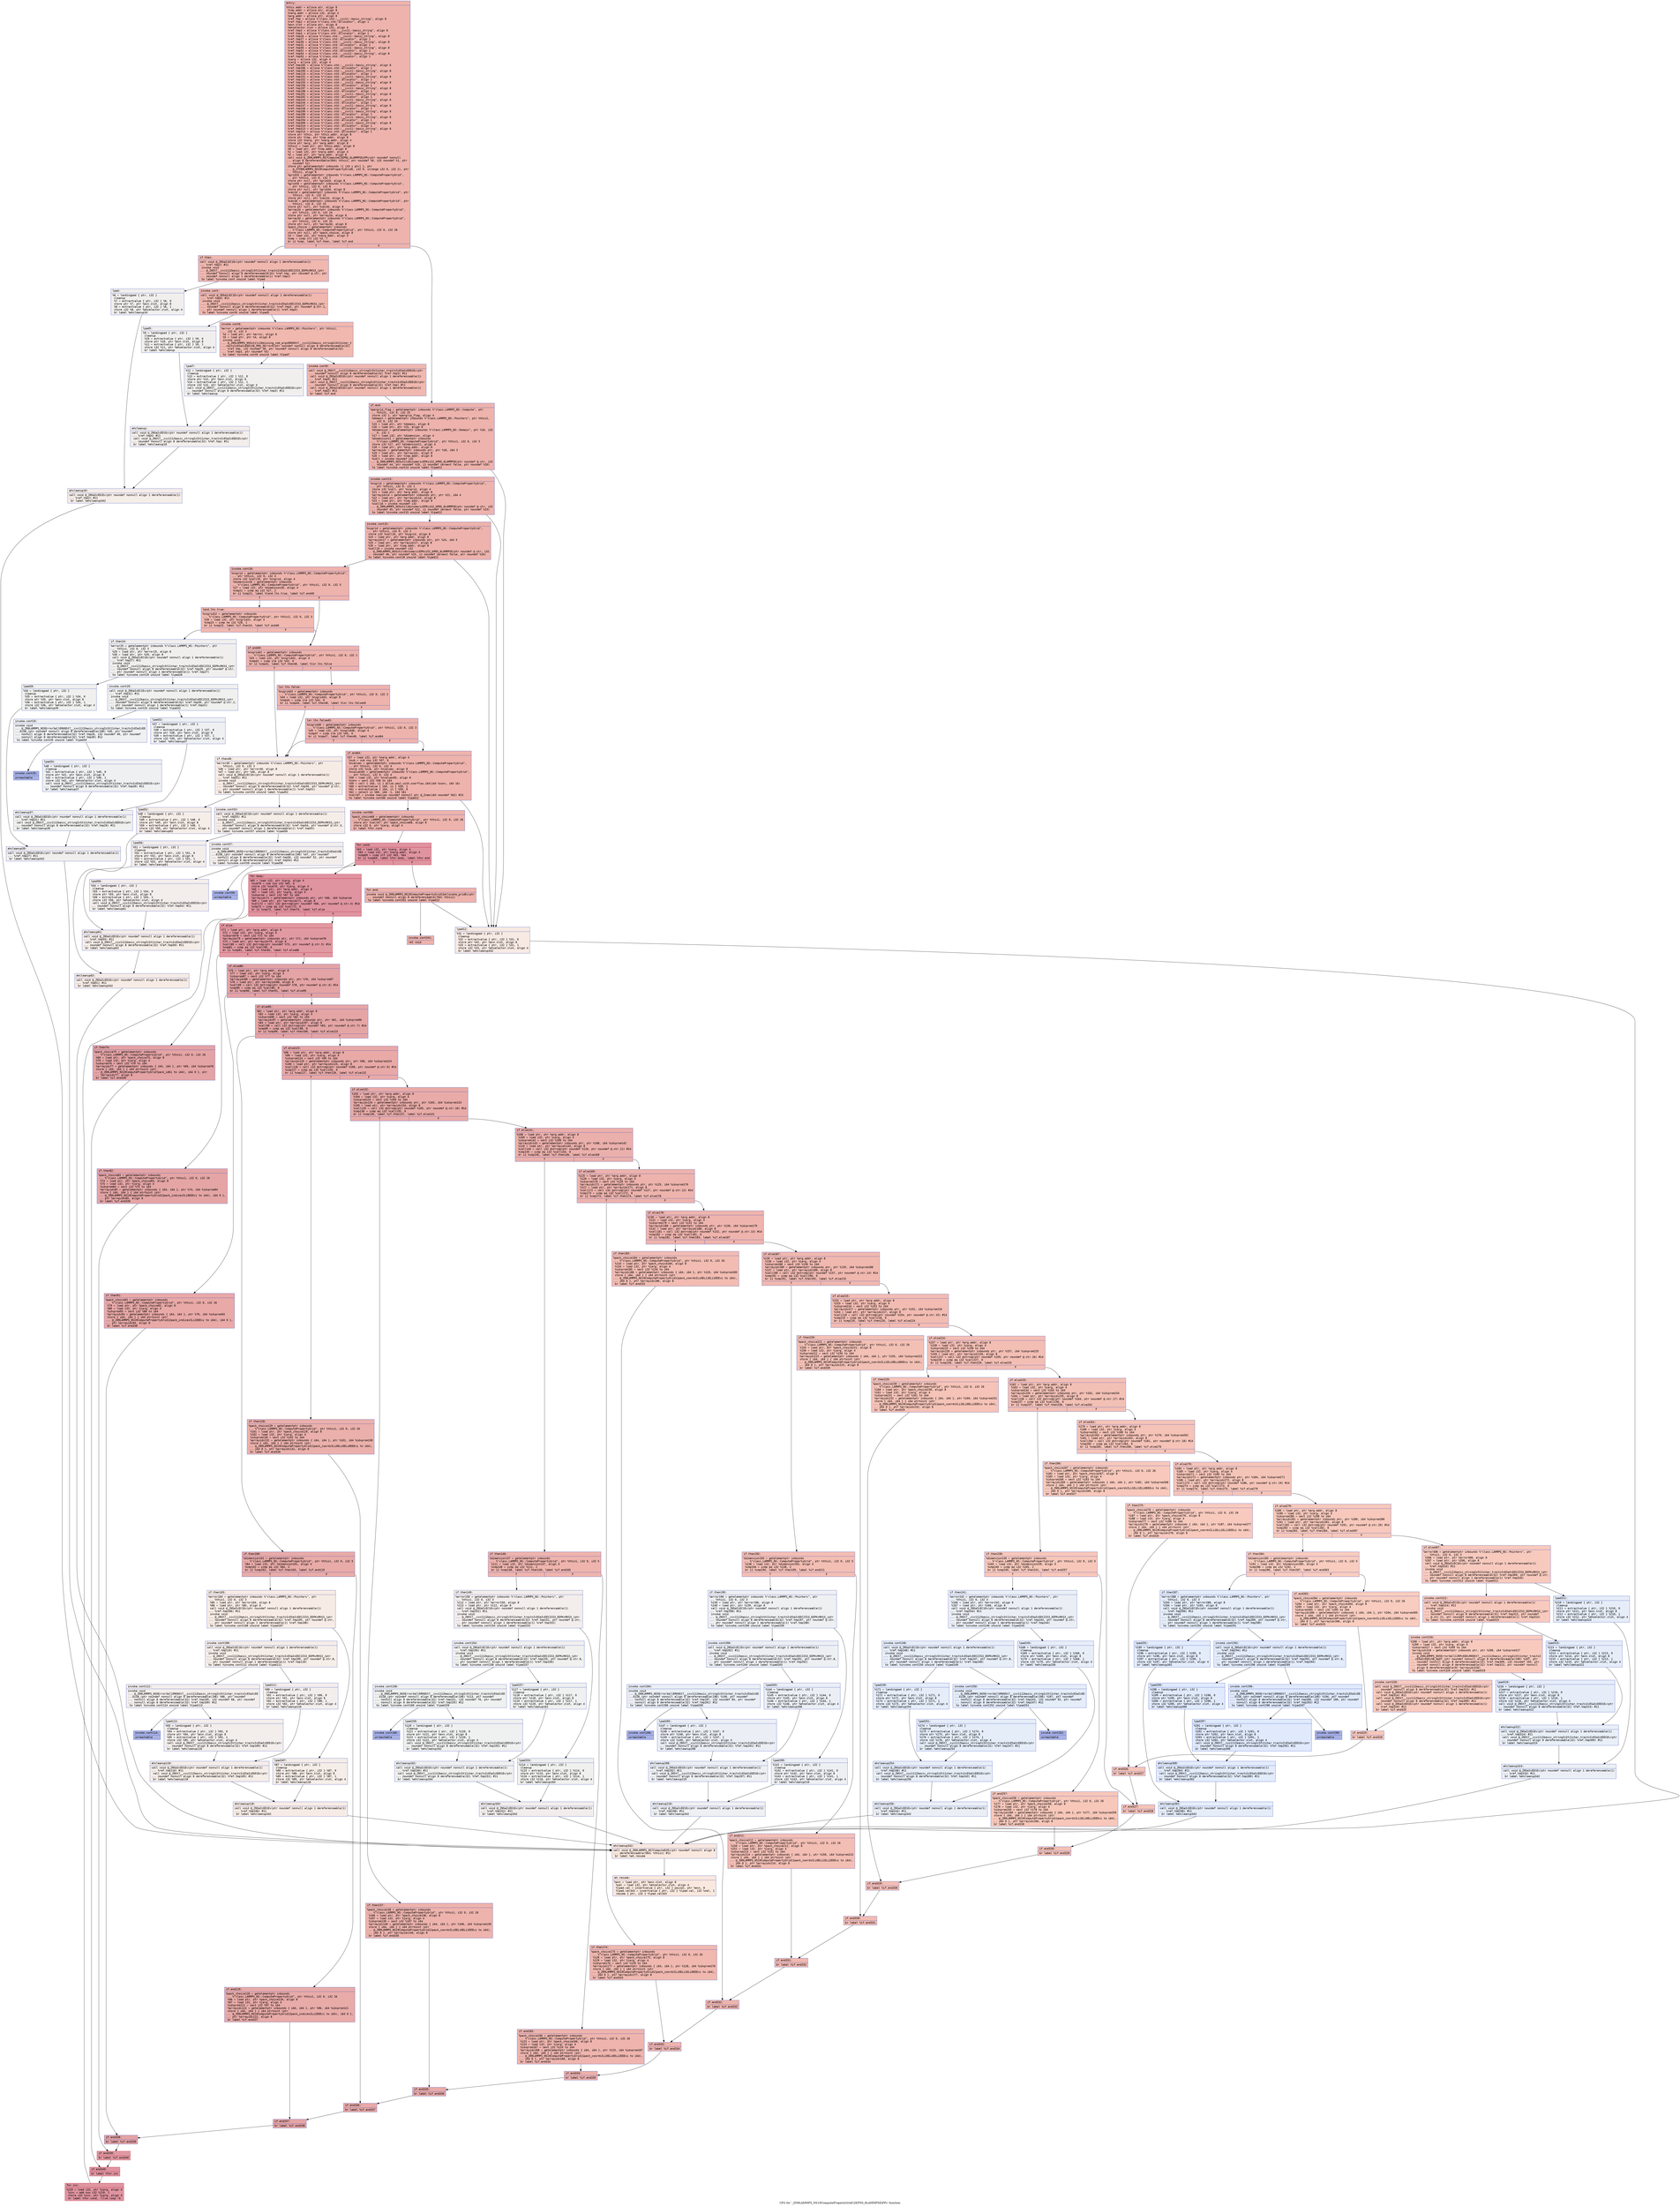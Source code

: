 digraph "CFG for '_ZN9LAMMPS_NS19ComputePropertyGridC2EPNS_6LAMMPSEiPPc' function" {
	label="CFG for '_ZN9LAMMPS_NS19ComputePropertyGridC2EPNS_6LAMMPSEiPPc' function";

	Node0x559142a4aba0 [shape=record,color="#3d50c3ff", style=filled, fillcolor="#d6524470" fontname="Courier",label="{entry:\l|  %this.addr = alloca ptr, align 8\l  %lmp.addr = alloca ptr, align 8\l  %narg.addr = alloca i32, align 4\l  %arg.addr = alloca ptr, align 8\l  %ref.tmp = alloca %\"class.std::__cxx11::basic_string\", align 8\l  %ref.tmp2 = alloca %\"class.std::allocator\", align 1\l  %exn.slot = alloca ptr, align 8\l  %ehselector.slot = alloca i32, align 4\l  %ref.tmp3 = alloca %\"class.std::__cxx11::basic_string\", align 8\l  %ref.tmp4 = alloca %\"class.std::allocator\", align 1\l  %ref.tmp26 = alloca %\"class.std::__cxx11::basic_string\", align 8\l  %ref.tmp27 = alloca %\"class.std::allocator\", align 1\l  %ref.tmp30 = alloca %\"class.std::__cxx11::basic_string\", align 8\l  %ref.tmp31 = alloca %\"class.std::allocator\", align 1\l  %ref.tmp50 = alloca %\"class.std::__cxx11::basic_string\", align 8\l  %ref.tmp51 = alloca %\"class.std::allocator\", align 1\l  %ref.tmp54 = alloca %\"class.std::__cxx11::basic_string\", align 8\l  %ref.tmp55 = alloca %\"class.std::allocator\", align 1\l  %iarg = alloca i32, align 4\l  %jarg = alloca i32, align 4\l  %ref.tmp105 = alloca %\"class.std::__cxx11::basic_string\", align 8\l  %ref.tmp106 = alloca %\"class.std::allocator\", align 1\l  %ref.tmp109 = alloca %\"class.std::__cxx11::basic_string\", align 8\l  %ref.tmp110 = alloca %\"class.std::allocator\", align 1\l  %ref.tmp151 = alloca %\"class.std::__cxx11::basic_string\", align 8\l  %ref.tmp152 = alloca %\"class.std::allocator\", align 1\l  %ref.tmp155 = alloca %\"class.std::__cxx11::basic_string\", align 8\l  %ref.tmp156 = alloca %\"class.std::allocator\", align 1\l  %ref.tmp197 = alloca %\"class.std::__cxx11::basic_string\", align 8\l  %ref.tmp198 = alloca %\"class.std::allocator\", align 1\l  %ref.tmp201 = alloca %\"class.std::__cxx11::basic_string\", align 8\l  %ref.tmp202 = alloca %\"class.std::allocator\", align 1\l  %ref.tmp243 = alloca %\"class.std::__cxx11::basic_string\", align 8\l  %ref.tmp244 = alloca %\"class.std::allocator\", align 1\l  %ref.tmp247 = alloca %\"class.std::__cxx11::basic_string\", align 8\l  %ref.tmp248 = alloca %\"class.std::allocator\", align 1\l  %ref.tmp289 = alloca %\"class.std::__cxx11::basic_string\", align 8\l  %ref.tmp290 = alloca %\"class.std::allocator\", align 1\l  %ref.tmp293 = alloca %\"class.std::__cxx11::basic_string\", align 8\l  %ref.tmp294 = alloca %\"class.std::allocator\", align 1\l  %ref.tmp309 = alloca %\"class.std::__cxx11::basic_string\", align 8\l  %ref.tmp310 = alloca %\"class.std::allocator\", align 1\l  %ref.tmp313 = alloca %\"class.std::__cxx11::basic_string\", align 8\l  %ref.tmp314 = alloca %\"class.std::allocator\", align 1\l  store ptr %this, ptr %this.addr, align 8\l  store ptr %lmp, ptr %lmp.addr, align 8\l  store i32 %narg, ptr %narg.addr, align 4\l  store ptr %arg, ptr %arg.addr, align 8\l  %this1 = load ptr, ptr %this.addr, align 8\l  %0 = load ptr, ptr %lmp.addr, align 8\l  %1 = load i32, ptr %narg.addr, align 4\l  %2 = load ptr, ptr %arg.addr, align 8\l  call void @_ZN9LAMMPS_NS7ComputeC2EPNS_6LAMMPSEiPPc(ptr noundef nonnull\l... align 8 dereferenceable(564) %this1, ptr noundef %0, i32 noundef %1, ptr\l... noundef %2)\l  store ptr getelementptr inbounds (\{ [43 x ptr] \}, ptr\l... @_ZTVN9LAMMPS_NS19ComputePropertyGridE, i32 0, inrange i32 0, i32 2), ptr\l... %this1, align 8\l  %grid2d = getelementptr inbounds %\"class.LAMMPS_NS::ComputePropertyGrid\",\l... ptr %this1, i32 0, i32 7\l  store ptr null, ptr %grid2d, align 8\l  %grid3d = getelementptr inbounds %\"class.LAMMPS_NS::ComputePropertyGrid\",\l... ptr %this1, i32 0, i32 8\l  store ptr null, ptr %grid3d, align 8\l  %vec2d = getelementptr inbounds %\"class.LAMMPS_NS::ComputePropertyGrid\", ptr\l... %this1, i32 0, i32 22\l  store ptr null, ptr %vec2d, align 8\l  %vec3d = getelementptr inbounds %\"class.LAMMPS_NS::ComputePropertyGrid\", ptr\l... %this1, i32 0, i32 23\l  store ptr null, ptr %vec3d, align 8\l  %array2d = getelementptr inbounds %\"class.LAMMPS_NS::ComputePropertyGrid\",\l... ptr %this1, i32 0, i32 24\l  store ptr null, ptr %array2d, align 8\l  %array3d = getelementptr inbounds %\"class.LAMMPS_NS::ComputePropertyGrid\",\l... ptr %this1, i32 0, i32 25\l  store ptr null, ptr %array3d, align 8\l  %pack_choice = getelementptr inbounds\l... %\"class.LAMMPS_NS::ComputePropertyGrid\", ptr %this1, i32 0, i32 26\l  store ptr null, ptr %pack_choice, align 8\l  %3 = load i32, ptr %narg.addr, align 4\l  %cmp = icmp slt i32 %3, 7\l  br i1 %cmp, label %if.then, label %if.end\l|{<s0>T|<s1>F}}"];
	Node0x559142a4aba0:s0 -> Node0x559142a4f6c0[tooltip="entry -> if.then\nProbability 50.00%" ];
	Node0x559142a4aba0:s1 -> Node0x559142a4b3c0[tooltip="entry -> if.end\nProbability 50.00%" ];
	Node0x559142a4f6c0 [shape=record,color="#3d50c3ff", style=filled, fillcolor="#dc5d4a70" fontname="Courier",label="{if.then:\l|  call void @_ZNSaIcEC1Ev(ptr noundef nonnull align 1 dereferenceable(1)\l... %ref.tmp2) #11\l  invoke void\l... @_ZNSt7__cxx1112basic_stringIcSt11char_traitsIcESaIcEEC2IS3_EEPKcRKS3_(ptr\l... noundef nonnull align 8 dereferenceable(32) %ref.tmp, ptr noundef @.str, ptr\l... noundef nonnull align 1 dereferenceable(1) %ref.tmp2)\l          to label %invoke.cont unwind label %lpad\l}"];
	Node0x559142a4f6c0 -> Node0x559142a4b800[tooltip="if.then -> invoke.cont\nProbability 100.00%" ];
	Node0x559142a4f6c0 -> Node0x559142a4b8e0[tooltip="if.then -> lpad\nProbability 0.00%" ];
	Node0x559142a4b800 [shape=record,color="#3d50c3ff", style=filled, fillcolor="#dc5d4a70" fontname="Courier",label="{invoke.cont:\l|  call void @_ZNSaIcEC1Ev(ptr noundef nonnull align 1 dereferenceable(1)\l... %ref.tmp4) #11\l  invoke void\l... @_ZNSt7__cxx1112basic_stringIcSt11char_traitsIcESaIcEEC2IS3_EEPKcRKS3_(ptr\l... noundef nonnull align 8 dereferenceable(32) %ref.tmp3, ptr noundef @.str.1,\l... ptr noundef nonnull align 1 dereferenceable(1) %ref.tmp4)\l          to label %invoke.cont6 unwind label %lpad5\l}"];
	Node0x559142a4b800 -> Node0x559142a50880[tooltip="invoke.cont -> invoke.cont6\nProbability 100.00%" ];
	Node0x559142a4b800 -> Node0x559142a508d0[tooltip="invoke.cont -> lpad5\nProbability 0.00%" ];
	Node0x559142a50880 [shape=record,color="#3d50c3ff", style=filled, fillcolor="#dc5d4a70" fontname="Courier",label="{invoke.cont6:\l|  %error = getelementptr inbounds %\"class.LAMMPS_NS::Pointers\", ptr %this1,\l... i32 0, i32 3\l  %4 = load ptr, ptr %error, align 8\l  %5 = load ptr, ptr %4, align 8\l  invoke void\l... @_ZN9LAMMPS_NS5utils16missing_cmd_argsERKNSt7__cxx1112basic_stringIcSt11char_t\l...raitsIcESaIcEEEiS8_PNS_5ErrorE(ptr noundef nonnull align 8 dereferenceable(32)\l... %ref.tmp, i32 noundef 38, ptr noundef nonnull align 8 dereferenceable(32)\l... %ref.tmp3, ptr noundef %5)\l          to label %invoke.cont8 unwind label %lpad7\l}"];
	Node0x559142a50880 -> Node0x559142a50830[tooltip="invoke.cont6 -> invoke.cont8\nProbability 100.00%" ];
	Node0x559142a50880 -> Node0x559142a50ca0[tooltip="invoke.cont6 -> lpad7\nProbability 0.00%" ];
	Node0x559142a50830 [shape=record,color="#3d50c3ff", style=filled, fillcolor="#dc5d4a70" fontname="Courier",label="{invoke.cont8:\l|  call void @_ZNSt7__cxx1112basic_stringIcSt11char_traitsIcESaIcEED1Ev(ptr\l... noundef nonnull align 8 dereferenceable(32) %ref.tmp3) #11\l  call void @_ZNSaIcED1Ev(ptr noundef nonnull align 1 dereferenceable(1)\l... %ref.tmp4) #11\l  call void @_ZNSt7__cxx1112basic_stringIcSt11char_traitsIcESaIcEED1Ev(ptr\l... noundef nonnull align 8 dereferenceable(32) %ref.tmp) #11\l  call void @_ZNSaIcED1Ev(ptr noundef nonnull align 1 dereferenceable(1)\l... %ref.tmp2) #11\l  br label %if.end\l}"];
	Node0x559142a50830 -> Node0x559142a4b3c0[tooltip="invoke.cont8 -> if.end\nProbability 100.00%" ];
	Node0x559142a4b8e0 [shape=record,color="#3d50c3ff", style=filled, fillcolor="#e0dbd870" fontname="Courier",label="{lpad:\l|  %6 = landingpad \{ ptr, i32 \}\l          cleanup\l  %7 = extractvalue \{ ptr, i32 \} %6, 0\l  store ptr %7, ptr %exn.slot, align 8\l  %8 = extractvalue \{ ptr, i32 \} %6, 1\l  store i32 %8, ptr %ehselector.slot, align 4\l  br label %ehcleanup10\l}"];
	Node0x559142a4b8e0 -> Node0x559142a518d0[tooltip="lpad -> ehcleanup10\nProbability 100.00%" ];
	Node0x559142a508d0 [shape=record,color="#3d50c3ff", style=filled, fillcolor="#e0dbd870" fontname="Courier",label="{lpad5:\l|  %9 = landingpad \{ ptr, i32 \}\l          cleanup\l  %10 = extractvalue \{ ptr, i32 \} %9, 0\l  store ptr %10, ptr %exn.slot, align 8\l  %11 = extractvalue \{ ptr, i32 \} %9, 1\l  store i32 %11, ptr %ehselector.slot, align 4\l  br label %ehcleanup\l}"];
	Node0x559142a508d0 -> Node0x559142a51ca0[tooltip="lpad5 -> ehcleanup\nProbability 100.00%" ];
	Node0x559142a50ca0 [shape=record,color="#3d50c3ff", style=filled, fillcolor="#e0dbd870" fontname="Courier",label="{lpad7:\l|  %12 = landingpad \{ ptr, i32 \}\l          cleanup\l  %13 = extractvalue \{ ptr, i32 \} %12, 0\l  store ptr %13, ptr %exn.slot, align 8\l  %14 = extractvalue \{ ptr, i32 \} %12, 1\l  store i32 %14, ptr %ehselector.slot, align 4\l  call void @_ZNSt7__cxx1112basic_stringIcSt11char_traitsIcESaIcEED1Ev(ptr\l... noundef nonnull align 8 dereferenceable(32) %ref.tmp3) #11\l  br label %ehcleanup\l}"];
	Node0x559142a50ca0 -> Node0x559142a51ca0[tooltip="lpad7 -> ehcleanup\nProbability 100.00%" ];
	Node0x559142a51ca0 [shape=record,color="#3d50c3ff", style=filled, fillcolor="#e5d8d170" fontname="Courier",label="{ehcleanup:\l|  call void @_ZNSaIcED1Ev(ptr noundef nonnull align 1 dereferenceable(1)\l... %ref.tmp4) #11\l  call void @_ZNSt7__cxx1112basic_stringIcSt11char_traitsIcESaIcEED1Ev(ptr\l... noundef nonnull align 8 dereferenceable(32) %ref.tmp) #11\l  br label %ehcleanup10\l}"];
	Node0x559142a51ca0 -> Node0x559142a518d0[tooltip="ehcleanup -> ehcleanup10\nProbability 100.00%" ];
	Node0x559142a518d0 [shape=record,color="#3d50c3ff", style=filled, fillcolor="#e8d6cc70" fontname="Courier",label="{ehcleanup10:\l|  call void @_ZNSaIcED1Ev(ptr noundef nonnull align 1 dereferenceable(1)\l... %ref.tmp2) #11\l  br label %ehcleanup342\l}"];
	Node0x559142a518d0 -> Node0x559142a525b0[tooltip="ehcleanup10 -> ehcleanup342\nProbability 100.00%" ];
	Node0x559142a4b3c0 [shape=record,color="#3d50c3ff", style=filled, fillcolor="#d6524470" fontname="Courier",label="{if.end:\l|  %pergrid_flag = getelementptr inbounds %\"class.LAMMPS_NS::Compute\", ptr\l... %this1, i32 0, i32 25\l  store i32 1, ptr %pergrid_flag, align 4\l  %domain = getelementptr inbounds %\"class.LAMMPS_NS::Pointers\", ptr %this1,\l... i32 0, i32 10\l  %15 = load ptr, ptr %domain, align 8\l  %16 = load ptr, ptr %15, align 8\l  %dimension = getelementptr inbounds %\"class.LAMMPS_NS::Domain\", ptr %16, i32\l... 0, i32 2\l  %17 = load i32, ptr %dimension, align 4\l  %dimension11 = getelementptr inbounds\l... %\"class.LAMMPS_NS::ComputePropertyGrid\", ptr %this1, i32 0, i32 5\l  store i32 %17, ptr %dimension11, align 4\l  %18 = load ptr, ptr %arg.addr, align 8\l  %arrayidx = getelementptr inbounds ptr, ptr %18, i64 3\l  %19 = load ptr, ptr %arrayidx, align 8\l  %20 = load ptr, ptr %lmp.addr, align 8\l  %call = invoke noundef i32\l... @_ZN9LAMMPS_NS5utils8inumericEPKciS2_bPNS_6LAMMPSE(ptr noundef @.str, i32\l... noundef 44, ptr noundef %19, i1 noundef zeroext false, ptr noundef %20)\l          to label %invoke.cont13 unwind label %lpad12\l}"];
	Node0x559142a4b3c0 -> Node0x559142a53460[tooltip="if.end -> invoke.cont13\nProbability 100.00%" ];
	Node0x559142a4b3c0 -> Node0x559142a534e0[tooltip="if.end -> lpad12\nProbability 0.00%" ];
	Node0x559142a53460 [shape=record,color="#3d50c3ff", style=filled, fillcolor="#d6524470" fontname="Courier",label="{invoke.cont13:\l|  %nxgrid = getelementptr inbounds %\"class.LAMMPS_NS::ComputePropertyGrid\",\l... ptr %this1, i32 0, i32 1\l  store i32 %call, ptr %nxgrid, align 4\l  %21 = load ptr, ptr %arg.addr, align 8\l  %arrayidx14 = getelementptr inbounds ptr, ptr %21, i64 4\l  %22 = load ptr, ptr %arrayidx14, align 8\l  %23 = load ptr, ptr %lmp.addr, align 8\l  %call16 = invoke noundef i32\l... @_ZN9LAMMPS_NS5utils8inumericEPKciS2_bPNS_6LAMMPSE(ptr noundef @.str, i32\l... noundef 45, ptr noundef %22, i1 noundef zeroext false, ptr noundef %23)\l          to label %invoke.cont15 unwind label %lpad12\l}"];
	Node0x559142a53460 -> Node0x559142a53b10[tooltip="invoke.cont13 -> invoke.cont15\nProbability 100.00%" ];
	Node0x559142a53460 -> Node0x559142a534e0[tooltip="invoke.cont13 -> lpad12\nProbability 0.00%" ];
	Node0x559142a53b10 [shape=record,color="#3d50c3ff", style=filled, fillcolor="#d6524470" fontname="Courier",label="{invoke.cont15:\l|  %nygrid = getelementptr inbounds %\"class.LAMMPS_NS::ComputePropertyGrid\",\l... ptr %this1, i32 0, i32 2\l  store i32 %call16, ptr %nygrid, align 8\l  %24 = load ptr, ptr %arg.addr, align 8\l  %arrayidx17 = getelementptr inbounds ptr, ptr %24, i64 5\l  %25 = load ptr, ptr %arrayidx17, align 8\l  %26 = load ptr, ptr %lmp.addr, align 8\l  %call19 = invoke noundef i32\l... @_ZN9LAMMPS_NS5utils8inumericEPKciS2_bPNS_6LAMMPSE(ptr noundef @.str, i32\l... noundef 46, ptr noundef %25, i1 noundef zeroext false, ptr noundef %26)\l          to label %invoke.cont18 unwind label %lpad12\l}"];
	Node0x559142a53b10 -> Node0x559142a541d0[tooltip="invoke.cont15 -> invoke.cont18\nProbability 100.00%" ];
	Node0x559142a53b10 -> Node0x559142a534e0[tooltip="invoke.cont15 -> lpad12\nProbability 0.00%" ];
	Node0x559142a541d0 [shape=record,color="#3d50c3ff", style=filled, fillcolor="#d6524470" fontname="Courier",label="{invoke.cont18:\l|  %nzgrid = getelementptr inbounds %\"class.LAMMPS_NS::ComputePropertyGrid\",\l... ptr %this1, i32 0, i32 3\l  store i32 %call19, ptr %nzgrid, align 4\l  %dimension20 = getelementptr inbounds\l... %\"class.LAMMPS_NS::ComputePropertyGrid\", ptr %this1, i32 0, i32 5\l  %27 = load i32, ptr %dimension20, align 4\l  %cmp21 = icmp eq i32 %27, 2\l  br i1 %cmp21, label %land.lhs.true, label %if.end40\l|{<s0>T|<s1>F}}"];
	Node0x559142a541d0:s0 -> Node0x559142a547c0[tooltip="invoke.cont18 -> land.lhs.true\nProbability 50.00%" ];
	Node0x559142a541d0:s1 -> Node0x559142a54840[tooltip="invoke.cont18 -> if.end40\nProbability 50.00%" ];
	Node0x559142a547c0 [shape=record,color="#3d50c3ff", style=filled, fillcolor="#dc5d4a70" fontname="Courier",label="{land.lhs.true:\l|  %nzgrid22 = getelementptr inbounds\l... %\"class.LAMMPS_NS::ComputePropertyGrid\", ptr %this1, i32 0, i32 3\l  %28 = load i32, ptr %nzgrid22, align 4\l  %cmp23 = icmp ne i32 %28, 1\l  br i1 %cmp23, label %if.then24, label %if.end40\l|{<s0>T|<s1>F}}"];
	Node0x559142a547c0:s0 -> Node0x559142a54bf0[tooltip="land.lhs.true -> if.then24\nProbability 0.00%" ];
	Node0x559142a547c0:s1 -> Node0x559142a54840[tooltip="land.lhs.true -> if.end40\nProbability 100.00%" ];
	Node0x559142a54bf0 [shape=record,color="#3d50c3ff", style=filled, fillcolor="#e0dbd870" fontname="Courier",label="{if.then24:\l|  %error25 = getelementptr inbounds %\"class.LAMMPS_NS::Pointers\", ptr\l... %this1, i32 0, i32 3\l  %29 = load ptr, ptr %error25, align 8\l  %30 = load ptr, ptr %29, align 8\l  call void @_ZNSaIcEC1Ev(ptr noundef nonnull align 1 dereferenceable(1)\l... %ref.tmp27) #11\l  invoke void\l... @_ZNSt7__cxx1112basic_stringIcSt11char_traitsIcESaIcEEC2IS3_EEPKcRKS3_(ptr\l... noundef nonnull align 8 dereferenceable(32) %ref.tmp26, ptr noundef @.str,\l... ptr noundef nonnull align 1 dereferenceable(1) %ref.tmp27)\l          to label %invoke.cont29 unwind label %lpad28\l}"];
	Node0x559142a54bf0 -> Node0x559142a55080[tooltip="if.then24 -> invoke.cont29\nProbability 50.00%" ];
	Node0x559142a54bf0 -> Node0x559142a55100[tooltip="if.then24 -> lpad28\nProbability 50.00%" ];
	Node0x559142a55080 [shape=record,color="#3d50c3ff", style=filled, fillcolor="#dedcdb70" fontname="Courier",label="{invoke.cont29:\l|  call void @_ZNSaIcEC1Ev(ptr noundef nonnull align 1 dereferenceable(1)\l... %ref.tmp31) #11\l  invoke void\l... @_ZNSt7__cxx1112basic_stringIcSt11char_traitsIcESaIcEEC2IS3_EEPKcRKS3_(ptr\l... noundef nonnull align 8 dereferenceable(32) %ref.tmp30, ptr noundef @.str.2,\l... ptr noundef nonnull align 1 dereferenceable(1) %ref.tmp31)\l          to label %invoke.cont33 unwind label %lpad32\l}"];
	Node0x559142a55080 -> Node0x559142a4d9d0[tooltip="invoke.cont29 -> invoke.cont33\nProbability 50.00%" ];
	Node0x559142a55080 -> Node0x559142a4da20[tooltip="invoke.cont29 -> lpad32\nProbability 50.00%" ];
	Node0x559142a4d9d0 [shape=record,color="#3d50c3ff", style=filled, fillcolor="#d9dce170" fontname="Courier",label="{invoke.cont33:\l|  invoke void\l... @_ZN9LAMMPS_NS5Error3allERKNSt7__cxx1112basic_stringIcSt11char_traitsIcESaIcEE\l...EiS8_(ptr noundef nonnull align 8 dereferenceable(196) %30, ptr noundef\l... nonnull align 8 dereferenceable(32) %ref.tmp26, i32 noundef 49, ptr noundef\l... nonnull align 8 dereferenceable(32) %ref.tmp30) #12\l          to label %invoke.cont35 unwind label %lpad34\l}"];
	Node0x559142a4d9d0 -> Node0x559142a4d980[tooltip="invoke.cont33 -> invoke.cont35\nProbability 0.00%" ];
	Node0x559142a4d9d0 -> Node0x559142a55d70[tooltip="invoke.cont33 -> lpad34\nProbability 100.00%" ];
	Node0x559142a4d980 [shape=record,color="#3d50c3ff", style=filled, fillcolor="#3d50c370" fontname="Courier",label="{invoke.cont35:\l|  unreachable\l}"];
	Node0x559142a534e0 [shape=record,color="#3d50c3ff", style=filled, fillcolor="#eed0c070" fontname="Courier",label="{lpad12:\l|  %31 = landingpad \{ ptr, i32 \}\l          cleanup\l  %32 = extractvalue \{ ptr, i32 \} %31, 0\l  store ptr %32, ptr %exn.slot, align 8\l  %33 = extractvalue \{ ptr, i32 \} %31, 1\l  store i32 %33, ptr %ehselector.slot, align 4\l  br label %ehcleanup342\l}"];
	Node0x559142a534e0 -> Node0x559142a525b0[tooltip="lpad12 -> ehcleanup342\nProbability 100.00%" ];
	Node0x559142a55100 [shape=record,color="#3d50c3ff", style=filled, fillcolor="#dedcdb70" fontname="Courier",label="{lpad28:\l|  %34 = landingpad \{ ptr, i32 \}\l          cleanup\l  %35 = extractvalue \{ ptr, i32 \} %34, 0\l  store ptr %35, ptr %exn.slot, align 8\l  %36 = extractvalue \{ ptr, i32 \} %34, 1\l  store i32 %36, ptr %ehselector.slot, align 4\l  br label %ehcleanup39\l}"];
	Node0x559142a55100 -> Node0x559142a566a0[tooltip="lpad28 -> ehcleanup39\nProbability 100.00%" ];
	Node0x559142a4da20 [shape=record,color="#3d50c3ff", style=filled, fillcolor="#d9dce170" fontname="Courier",label="{lpad32:\l|  %37 = landingpad \{ ptr, i32 \}\l          cleanup\l  %38 = extractvalue \{ ptr, i32 \} %37, 0\l  store ptr %38, ptr %exn.slot, align 8\l  %39 = extractvalue \{ ptr, i32 \} %37, 1\l  store i32 %39, ptr %ehselector.slot, align 4\l  br label %ehcleanup37\l}"];
	Node0x559142a4da20 -> Node0x559142a56a10[tooltip="lpad32 -> ehcleanup37\nProbability 100.00%" ];
	Node0x559142a55d70 [shape=record,color="#3d50c3ff", style=filled, fillcolor="#d9dce170" fontname="Courier",label="{lpad34:\l|  %40 = landingpad \{ ptr, i32 \}\l          cleanup\l  %41 = extractvalue \{ ptr, i32 \} %40, 0\l  store ptr %41, ptr %exn.slot, align 8\l  %42 = extractvalue \{ ptr, i32 \} %40, 1\l  store i32 %42, ptr %ehselector.slot, align 4\l  call void @_ZNSt7__cxx1112basic_stringIcSt11char_traitsIcESaIcEED1Ev(ptr\l... noundef nonnull align 8 dereferenceable(32) %ref.tmp30) #11\l  br label %ehcleanup37\l}"];
	Node0x559142a55d70 -> Node0x559142a56a10[tooltip="lpad34 -> ehcleanup37\nProbability 100.00%" ];
	Node0x559142a56a10 [shape=record,color="#3d50c3ff", style=filled, fillcolor="#dedcdb70" fontname="Courier",label="{ehcleanup37:\l|  call void @_ZNSaIcED1Ev(ptr noundef nonnull align 1 dereferenceable(1)\l... %ref.tmp31) #11\l  call void @_ZNSt7__cxx1112basic_stringIcSt11char_traitsIcESaIcEED1Ev(ptr\l... noundef nonnull align 8 dereferenceable(32) %ref.tmp26) #11\l  br label %ehcleanup39\l}"];
	Node0x559142a56a10 -> Node0x559142a566a0[tooltip="ehcleanup37 -> ehcleanup39\nProbability 100.00%" ];
	Node0x559142a566a0 [shape=record,color="#3d50c3ff", style=filled, fillcolor="#e0dbd870" fontname="Courier",label="{ehcleanup39:\l|  call void @_ZNSaIcED1Ev(ptr noundef nonnull align 1 dereferenceable(1)\l... %ref.tmp27) #11\l  br label %ehcleanup342\l}"];
	Node0x559142a566a0 -> Node0x559142a525b0[tooltip="ehcleanup39 -> ehcleanup342\nProbability 100.00%" ];
	Node0x559142a54840 [shape=record,color="#3d50c3ff", style=filled, fillcolor="#d6524470" fontname="Courier",label="{if.end40:\l|  %nxgrid41 = getelementptr inbounds\l... %\"class.LAMMPS_NS::ComputePropertyGrid\", ptr %this1, i32 0, i32 1\l  %43 = load i32, ptr %nxgrid41, align 4\l  %cmp42 = icmp sle i32 %43, 0\l  br i1 %cmp42, label %if.then48, label %lor.lhs.false\l|{<s0>T|<s1>F}}"];
	Node0x559142a54840:s0 -> Node0x559142a57500[tooltip="if.end40 -> if.then48\nProbability 0.00%" ];
	Node0x559142a54840:s1 -> Node0x559142a57580[tooltip="if.end40 -> lor.lhs.false\nProbability 100.00%" ];
	Node0x559142a57580 [shape=record,color="#3d50c3ff", style=filled, fillcolor="#d6524470" fontname="Courier",label="{lor.lhs.false:\l|  %nygrid43 = getelementptr inbounds\l... %\"class.LAMMPS_NS::ComputePropertyGrid\", ptr %this1, i32 0, i32 2\l  %44 = load i32, ptr %nygrid43, align 8\l  %cmp44 = icmp sle i32 %44, 0\l  br i1 %cmp44, label %if.then48, label %lor.lhs.false45\l|{<s0>T|<s1>F}}"];
	Node0x559142a57580:s0 -> Node0x559142a57500[tooltip="lor.lhs.false -> if.then48\nProbability 0.00%" ];
	Node0x559142a57580:s1 -> Node0x559142a578d0[tooltip="lor.lhs.false -> lor.lhs.false45\nProbability 100.00%" ];
	Node0x559142a578d0 [shape=record,color="#3d50c3ff", style=filled, fillcolor="#d6524470" fontname="Courier",label="{lor.lhs.false45:\l|  %nzgrid46 = getelementptr inbounds\l... %\"class.LAMMPS_NS::ComputePropertyGrid\", ptr %this1, i32 0, i32 3\l  %45 = load i32, ptr %nzgrid46, align 4\l  %cmp47 = icmp sle i32 %45, 0\l  br i1 %cmp47, label %if.then48, label %if.end64\l|{<s0>T|<s1>F}}"];
	Node0x559142a578d0:s0 -> Node0x559142a57500[tooltip="lor.lhs.false45 -> if.then48\nProbability 0.00%" ];
	Node0x559142a578d0:s1 -> Node0x559142a57c20[tooltip="lor.lhs.false45 -> if.end64\nProbability 100.00%" ];
	Node0x559142a57500 [shape=record,color="#3d50c3ff", style=filled, fillcolor="#ecd3c570" fontname="Courier",label="{if.then48:\l|  %error49 = getelementptr inbounds %\"class.LAMMPS_NS::Pointers\", ptr\l... %this1, i32 0, i32 3\l  %46 = load ptr, ptr %error49, align 8\l  %47 = load ptr, ptr %46, align 8\l  call void @_ZNSaIcEC1Ev(ptr noundef nonnull align 1 dereferenceable(1)\l... %ref.tmp51) #11\l  invoke void\l... @_ZNSt7__cxx1112basic_stringIcSt11char_traitsIcESaIcEEC2IS3_EEPKcRKS3_(ptr\l... noundef nonnull align 8 dereferenceable(32) %ref.tmp50, ptr noundef @.str,\l... ptr noundef nonnull align 1 dereferenceable(1) %ref.tmp51)\l          to label %invoke.cont53 unwind label %lpad52\l}"];
	Node0x559142a57500 -> Node0x559142a588c0[tooltip="if.then48 -> invoke.cont53\nProbability 50.00%" ];
	Node0x559142a57500 -> Node0x559142a58940[tooltip="if.then48 -> lpad52\nProbability 50.00%" ];
	Node0x559142a588c0 [shape=record,color="#3d50c3ff", style=filled, fillcolor="#e8d6cc70" fontname="Courier",label="{invoke.cont53:\l|  call void @_ZNSaIcEC1Ev(ptr noundef nonnull align 1 dereferenceable(1)\l... %ref.tmp55) #11\l  invoke void\l... @_ZNSt7__cxx1112basic_stringIcSt11char_traitsIcESaIcEEC2IS3_EEPKcRKS3_(ptr\l... noundef nonnull align 8 dereferenceable(32) %ref.tmp54, ptr noundef @.str.3,\l... ptr noundef nonnull align 1 dereferenceable(1) %ref.tmp55)\l          to label %invoke.cont57 unwind label %lpad56\l}"];
	Node0x559142a588c0 -> Node0x559142a58c60[tooltip="invoke.cont53 -> invoke.cont57\nProbability 50.00%" ];
	Node0x559142a588c0 -> Node0x559142a58cb0[tooltip="invoke.cont53 -> lpad56\nProbability 50.00%" ];
	Node0x559142a58c60 [shape=record,color="#3d50c3ff", style=filled, fillcolor="#e3d9d370" fontname="Courier",label="{invoke.cont57:\l|  invoke void\l... @_ZN9LAMMPS_NS5Error3allERKNSt7__cxx1112basic_stringIcSt11char_traitsIcESaIcEE\l...EiS8_(ptr noundef nonnull align 8 dereferenceable(196) %47, ptr noundef\l... nonnull align 8 dereferenceable(32) %ref.tmp50, i32 noundef 52, ptr noundef\l... nonnull align 8 dereferenceable(32) %ref.tmp54) #12\l          to label %invoke.cont59 unwind label %lpad58\l}"];
	Node0x559142a58c60 -> Node0x559142a58c10[tooltip="invoke.cont57 -> invoke.cont59\nProbability 0.00%" ];
	Node0x559142a58c60 -> Node0x559142a58fd0[tooltip="invoke.cont57 -> lpad58\nProbability 100.00%" ];
	Node0x559142a58c10 [shape=record,color="#3d50c3ff", style=filled, fillcolor="#3d50c370" fontname="Courier",label="{invoke.cont59:\l|  unreachable\l}"];
	Node0x559142a58940 [shape=record,color="#3d50c3ff", style=filled, fillcolor="#e8d6cc70" fontname="Courier",label="{lpad52:\l|  %48 = landingpad \{ ptr, i32 \}\l          cleanup\l  %49 = extractvalue \{ ptr, i32 \} %48, 0\l  store ptr %49, ptr %exn.slot, align 8\l  %50 = extractvalue \{ ptr, i32 \} %48, 1\l  store i32 %50, ptr %ehselector.slot, align 4\l  br label %ehcleanup63\l}"];
	Node0x559142a58940 -> Node0x559142a59590[tooltip="lpad52 -> ehcleanup63\nProbability 100.00%" ];
	Node0x559142a58cb0 [shape=record,color="#3d50c3ff", style=filled, fillcolor="#e3d9d370" fontname="Courier",label="{lpad56:\l|  %51 = landingpad \{ ptr, i32 \}\l          cleanup\l  %52 = extractvalue \{ ptr, i32 \} %51, 0\l  store ptr %52, ptr %exn.slot, align 8\l  %53 = extractvalue \{ ptr, i32 \} %51, 1\l  store i32 %53, ptr %ehselector.slot, align 4\l  br label %ehcleanup61\l}"];
	Node0x559142a58cb0 -> Node0x559142a598e0[tooltip="lpad56 -> ehcleanup61\nProbability 100.00%" ];
	Node0x559142a58fd0 [shape=record,color="#3d50c3ff", style=filled, fillcolor="#e3d9d370" fontname="Courier",label="{lpad58:\l|  %54 = landingpad \{ ptr, i32 \}\l          cleanup\l  %55 = extractvalue \{ ptr, i32 \} %54, 0\l  store ptr %55, ptr %exn.slot, align 8\l  %56 = extractvalue \{ ptr, i32 \} %54, 1\l  store i32 %56, ptr %ehselector.slot, align 4\l  call void @_ZNSt7__cxx1112basic_stringIcSt11char_traitsIcESaIcEED1Ev(ptr\l... noundef nonnull align 8 dereferenceable(32) %ref.tmp54) #11\l  br label %ehcleanup61\l}"];
	Node0x559142a58fd0 -> Node0x559142a598e0[tooltip="lpad58 -> ehcleanup61\nProbability 100.00%" ];
	Node0x559142a598e0 [shape=record,color="#3d50c3ff", style=filled, fillcolor="#e8d6cc70" fontname="Courier",label="{ehcleanup61:\l|  call void @_ZNSaIcED1Ev(ptr noundef nonnull align 1 dereferenceable(1)\l... %ref.tmp55) #11\l  call void @_ZNSt7__cxx1112basic_stringIcSt11char_traitsIcESaIcEED1Ev(ptr\l... noundef nonnull align 8 dereferenceable(32) %ref.tmp50) #11\l  br label %ehcleanup63\l}"];
	Node0x559142a598e0 -> Node0x559142a59590[tooltip="ehcleanup61 -> ehcleanup63\nProbability 100.00%" ];
	Node0x559142a59590 [shape=record,color="#3d50c3ff", style=filled, fillcolor="#ecd3c570" fontname="Courier",label="{ehcleanup63:\l|  call void @_ZNSaIcED1Ev(ptr noundef nonnull align 1 dereferenceable(1)\l... %ref.tmp51) #11\l  br label %ehcleanup342\l}"];
	Node0x559142a59590 -> Node0x559142a525b0[tooltip="ehcleanup63 -> ehcleanup342\nProbability 100.00%" ];
	Node0x559142a57c20 [shape=record,color="#3d50c3ff", style=filled, fillcolor="#d6524470" fontname="Courier",label="{if.end64:\l|  %57 = load i32, ptr %narg.addr, align 4\l  %sub = sub nsw i32 %57, 6\l  %nvalues = getelementptr inbounds %\"class.LAMMPS_NS::ComputePropertyGrid\",\l... ptr %this1, i32 0, i32 4\l  store i32 %sub, ptr %nvalues, align 8\l  %nvalues65 = getelementptr inbounds %\"class.LAMMPS_NS::ComputePropertyGrid\",\l... ptr %this1, i32 0, i32 4\l  %58 = load i32, ptr %nvalues65, align 8\l  %conv = sext i32 %58 to i64\l  %59 = call \{ i64, i1 \} @llvm.umul.with.overflow.i64(i64 %conv, i64 16)\l  %60 = extractvalue \{ i64, i1 \} %59, 1\l  %61 = extractvalue \{ i64, i1 \} %59, 0\l  %62 = select i1 %60, i64 -1, i64 %61\l  %call67 = invoke noalias noundef nonnull ptr @_Znam(i64 noundef %62) #13\l          to label %invoke.cont66 unwind label %lpad12\l}"];
	Node0x559142a57c20 -> Node0x559142a5aaf0[tooltip="if.end64 -> invoke.cont66\nProbability 100.00%" ];
	Node0x559142a57c20 -> Node0x559142a534e0[tooltip="if.end64 -> lpad12\nProbability 0.00%" ];
	Node0x559142a5aaf0 [shape=record,color="#3d50c3ff", style=filled, fillcolor="#d6524470" fontname="Courier",label="{invoke.cont66:\l|  %pack_choice68 = getelementptr inbounds\l... %\"class.LAMMPS_NS::ComputePropertyGrid\", ptr %this1, i32 0, i32 26\l  store ptr %call67, ptr %pack_choice68, align 8\l  store i32 6, ptr %iarg, align 4\l  br label %for.cond\l}"];
	Node0x559142a5aaf0 -> Node0x559142a5ae70[tooltip="invoke.cont66 -> for.cond\nProbability 100.00%" ];
	Node0x559142a5ae70 [shape=record,color="#b70d28ff", style=filled, fillcolor="#b70d2870" fontname="Courier",label="{for.cond:\l|  %63 = load i32, ptr %iarg, align 4\l  %64 = load i32, ptr %narg.addr, align 4\l  %cmp69 = icmp slt i32 %63, %64\l  br i1 %cmp69, label %for.body, label %for.end\l|{<s0>T|<s1>F}}"];
	Node0x559142a5ae70:s0 -> Node0x559142a5b110[tooltip="for.cond -> for.body\nProbability 96.88%" ];
	Node0x559142a5ae70:s1 -> Node0x559142a5b190[tooltip="for.cond -> for.end\nProbability 3.12%" ];
	Node0x559142a5b110 [shape=record,color="#b70d28ff", style=filled, fillcolor="#b70d2870" fontname="Courier",label="{for.body:\l|  %65 = load i32, ptr %iarg, align 4\l  %sub70 = sub nsw i32 %65, 6\l  store i32 %sub70, ptr %jarg, align 4\l  %66 = load ptr, ptr %arg.addr, align 8\l  %67 = load i32, ptr %iarg, align 4\l  %idxprom = sext i32 %67 to i64\l  %arrayidx71 = getelementptr inbounds ptr, ptr %66, i64 %idxprom\l  %68 = load ptr, ptr %arrayidx71, align 8\l  %call72 = call i32 @strcmp(ptr noundef %68, ptr noundef @.str.4) #14\l  %cmp73 = icmp eq i32 %call72, 0\l  br i1 %cmp73, label %if.then74, label %if.else\l|{<s0>T|<s1>F}}"];
	Node0x559142a5b110:s0 -> Node0x559142a5ba40[tooltip="for.body -> if.then74\nProbability 37.50%" ];
	Node0x559142a5b110:s1 -> Node0x559142a5bb20[tooltip="for.body -> if.else\nProbability 62.50%" ];
	Node0x559142a5ba40 [shape=record,color="#3d50c3ff", style=filled, fillcolor="#c32e3170" fontname="Courier",label="{if.then74:\l|  %pack_choice75 = getelementptr inbounds\l... %\"class.LAMMPS_NS::ComputePropertyGrid\", ptr %this1, i32 0, i32 26\l  %69 = load ptr, ptr %pack_choice75, align 8\l  %70 = load i32, ptr %jarg, align 4\l  %idxprom76 = sext i32 %70 to i64\l  %arrayidx77 = getelementptr inbounds \{ i64, i64 \}, ptr %69, i64 %idxprom76\l  store \{ i64, i64 \} \{ i64 ptrtoint (ptr\l... @_ZN9LAMMPS_NS19ComputePropertyGrid7pack_idEi to i64), i64 0 \}, ptr\l... %arrayidx77, align 8\l  br label %if.end340\l}"];
	Node0x559142a5ba40 -> Node0x559142a5c1d0[tooltip="if.then74 -> if.end340\nProbability 100.00%" ];
	Node0x559142a5bb20 [shape=record,color="#b70d28ff", style=filled, fillcolor="#bb1b2c70" fontname="Courier",label="{if.else:\l|  %71 = load ptr, ptr %arg.addr, align 8\l  %72 = load i32, ptr %iarg, align 4\l  %idxprom78 = sext i32 %72 to i64\l  %arrayidx79 = getelementptr inbounds ptr, ptr %71, i64 %idxprom78\l  %73 = load ptr, ptr %arrayidx79, align 8\l  %call80 = call i32 @strcmp(ptr noundef %73, ptr noundef @.str.5) #14\l  %cmp81 = icmp eq i32 %call80, 0\l  br i1 %cmp81, label %if.then82, label %if.else86\l|{<s0>T|<s1>F}}"];
	Node0x559142a5bb20:s0 -> Node0x559142a5c7f0[tooltip="if.else -> if.then82\nProbability 37.50%" ];
	Node0x559142a5bb20:s1 -> Node0x559142a5c870[tooltip="if.else -> if.else86\nProbability 62.50%" ];
	Node0x559142a5c7f0 [shape=record,color="#3d50c3ff", style=filled, fillcolor="#c5333470" fontname="Courier",label="{if.then82:\l|  %pack_choice83 = getelementptr inbounds\l... %\"class.LAMMPS_NS::ComputePropertyGrid\", ptr %this1, i32 0, i32 26\l  %74 = load ptr, ptr %pack_choice83, align 8\l  %75 = load i32, ptr %jarg, align 4\l  %idxprom84 = sext i32 %75 to i64\l  %arrayidx85 = getelementptr inbounds \{ i64, i64 \}, ptr %74, i64 %idxprom84\l  store \{ i64, i64 \} \{ i64 ptrtoint (ptr\l... @_ZN9LAMMPS_NS19ComputePropertyGrid12pack_indicesILi0EEEvi to i64), i64 0 \},\l... ptr %arrayidx85, align 8\l  br label %if.end339\l}"];
	Node0x559142a5c7f0 -> Node0x559142a5cd60[tooltip="if.then82 -> if.end339\nProbability 100.00%" ];
	Node0x559142a5c870 [shape=record,color="#3d50c3ff", style=filled, fillcolor="#c32e3170" fontname="Courier",label="{if.else86:\l|  %76 = load ptr, ptr %arg.addr, align 8\l  %77 = load i32, ptr %iarg, align 4\l  %idxprom87 = sext i32 %77 to i64\l  %arrayidx88 = getelementptr inbounds ptr, ptr %76, i64 %idxprom87\l  %78 = load ptr, ptr %arrayidx88, align 8\l  %call89 = call i32 @strcmp(ptr noundef %78, ptr noundef @.str.6) #14\l  %cmp90 = icmp eq i32 %call89, 0\l  br i1 %cmp90, label %if.then91, label %if.else95\l|{<s0>T|<s1>F}}"];
	Node0x559142a5c870:s0 -> Node0x559142a4fa60[tooltip="if.else86 -> if.then91\nProbability 37.50%" ];
	Node0x559142a5c870:s1 -> Node0x559142a4fae0[tooltip="if.else86 -> if.else95\nProbability 62.50%" ];
	Node0x559142a4fa60 [shape=record,color="#3d50c3ff", style=filled, fillcolor="#ca3b3770" fontname="Courier",label="{if.then91:\l|  %pack_choice92 = getelementptr inbounds\l... %\"class.LAMMPS_NS::ComputePropertyGrid\", ptr %this1, i32 0, i32 26\l  %79 = load ptr, ptr %pack_choice92, align 8\l  %80 = load i32, ptr %jarg, align 4\l  %idxprom93 = sext i32 %80 to i64\l  %arrayidx94 = getelementptr inbounds \{ i64, i64 \}, ptr %79, i64 %idxprom93\l  store \{ i64, i64 \} \{ i64 ptrtoint (ptr\l... @_ZN9LAMMPS_NS19ComputePropertyGrid12pack_indicesILi1EEEvi to i64), i64 0 \},\l... ptr %arrayidx94, align 8\l  br label %if.end338\l}"];
	Node0x559142a4fa60 -> Node0x559142a4ffd0[tooltip="if.then91 -> if.end338\nProbability 100.00%" ];
	Node0x559142a4fae0 [shape=record,color="#3d50c3ff", style=filled, fillcolor="#c5333470" fontname="Courier",label="{if.else95:\l|  %81 = load ptr, ptr %arg.addr, align 8\l  %82 = load i32, ptr %iarg, align 4\l  %idxprom96 = sext i32 %82 to i64\l  %arrayidx97 = getelementptr inbounds ptr, ptr %81, i64 %idxprom96\l  %83 = load ptr, ptr %arrayidx97, align 8\l  %call98 = call i32 @strcmp(ptr noundef %83, ptr noundef @.str.7) #14\l  %cmp99 = icmp eq i32 %call98, 0\l  br i1 %cmp99, label %if.then100, label %if.else123\l|{<s0>T|<s1>F}}"];
	Node0x559142a4fae0:s0 -> Node0x559142a5f370[tooltip="if.else95 -> if.then100\nProbability 37.50%" ];
	Node0x559142a4fae0:s1 -> Node0x559142a5f3f0[tooltip="if.else95 -> if.else123\nProbability 62.50%" ];
	Node0x559142a5f370 [shape=record,color="#3d50c3ff", style=filled, fillcolor="#cc403a70" fontname="Courier",label="{if.then100:\l|  %dimension101 = getelementptr inbounds\l... %\"class.LAMMPS_NS::ComputePropertyGrid\", ptr %this1, i32 0, i32 5\l  %84 = load i32, ptr %dimension101, align 4\l  %cmp102 = icmp eq i32 %84, 2\l  br i1 %cmp102, label %if.then103, label %if.end119\l|{<s0>T|<s1>F}}"];
	Node0x559142a5f370:s0 -> Node0x559142a5f7a0[tooltip="if.then100 -> if.then103\nProbability 0.00%" ];
	Node0x559142a5f370:s1 -> Node0x559142a5f820[tooltip="if.then100 -> if.end119\nProbability 100.00%" ];
	Node0x559142a5f7a0 [shape=record,color="#3d50c3ff", style=filled, fillcolor="#ecd3c570" fontname="Courier",label="{if.then103:\l|  %error104 = getelementptr inbounds %\"class.LAMMPS_NS::Pointers\", ptr\l... %this1, i32 0, i32 3\l  %85 = load ptr, ptr %error104, align 8\l  %86 = load ptr, ptr %85, align 8\l  call void @_ZNSaIcEC1Ev(ptr noundef nonnull align 1 dereferenceable(1)\l... %ref.tmp106) #11\l  invoke void\l... @_ZNSt7__cxx1112basic_stringIcSt11char_traitsIcESaIcEEC2IS3_EEPKcRKS3_(ptr\l... noundef nonnull align 8 dereferenceable(32) %ref.tmp105, ptr noundef @.str,\l... ptr noundef nonnull align 1 dereferenceable(1) %ref.tmp106)\l          to label %invoke.cont108 unwind label %lpad107\l}"];
	Node0x559142a5f7a0 -> Node0x559142a5fd20[tooltip="if.then103 -> invoke.cont108\nProbability 50.00%" ];
	Node0x559142a5f7a0 -> Node0x559142a5fda0[tooltip="if.then103 -> lpad107\nProbability 50.00%" ];
	Node0x559142a5fd20 [shape=record,color="#3d50c3ff", style=filled, fillcolor="#e8d6cc70" fontname="Courier",label="{invoke.cont108:\l|  call void @_ZNSaIcEC1Ev(ptr noundef nonnull align 1 dereferenceable(1)\l... %ref.tmp110) #11\l  invoke void\l... @_ZNSt7__cxx1112basic_stringIcSt11char_traitsIcESaIcEEC2IS3_EEPKcRKS3_(ptr\l... noundef nonnull align 8 dereferenceable(32) %ref.tmp109, ptr noundef @.str.8,\l... ptr noundef nonnull align 1 dereferenceable(1) %ref.tmp110)\l          to label %invoke.cont112 unwind label %lpad111\l}"];
	Node0x559142a5fd20 -> Node0x559142a60120[tooltip="invoke.cont108 -> invoke.cont112\nProbability 50.00%" ];
	Node0x559142a5fd20 -> Node0x559142a60170[tooltip="invoke.cont108 -> lpad111\nProbability 50.00%" ];
	Node0x559142a60120 [shape=record,color="#3d50c3ff", style=filled, fillcolor="#e3d9d370" fontname="Courier",label="{invoke.cont112:\l|  invoke void\l... @_ZN9LAMMPS_NS5Error3allERKNSt7__cxx1112basic_stringIcSt11char_traitsIcESaIcEE\l...EiS8_(ptr noundef nonnull align 8 dereferenceable(196) %86, ptr noundef\l... nonnull align 8 dereferenceable(32) %ref.tmp105, i32 noundef 68, ptr noundef\l... nonnull align 8 dereferenceable(32) %ref.tmp109) #12\l          to label %invoke.cont114 unwind label %lpad113\l}"];
	Node0x559142a60120 -> Node0x559142a600d0[tooltip="invoke.cont112 -> invoke.cont114\nProbability 0.00%" ];
	Node0x559142a60120 -> Node0x559142a60490[tooltip="invoke.cont112 -> lpad113\nProbability 100.00%" ];
	Node0x559142a600d0 [shape=record,color="#3d50c3ff", style=filled, fillcolor="#3d50c370" fontname="Courier",label="{invoke.cont114:\l|  unreachable\l}"];
	Node0x559142a5fda0 [shape=record,color="#3d50c3ff", style=filled, fillcolor="#e8d6cc70" fontname="Courier",label="{lpad107:\l|  %87 = landingpad \{ ptr, i32 \}\l          cleanup\l  %88 = extractvalue \{ ptr, i32 \} %87, 0\l  store ptr %88, ptr %exn.slot, align 8\l  %89 = extractvalue \{ ptr, i32 \} %87, 1\l  store i32 %89, ptr %ehselector.slot, align 4\l  br label %ehcleanup118\l}"];
	Node0x559142a5fda0 -> Node0x559142a60a50[tooltip="lpad107 -> ehcleanup118\nProbability 100.00%" ];
	Node0x559142a60170 [shape=record,color="#3d50c3ff", style=filled, fillcolor="#e3d9d370" fontname="Courier",label="{lpad111:\l|  %90 = landingpad \{ ptr, i32 \}\l          cleanup\l  %91 = extractvalue \{ ptr, i32 \} %90, 0\l  store ptr %91, ptr %exn.slot, align 8\l  %92 = extractvalue \{ ptr, i32 \} %90, 1\l  store i32 %92, ptr %ehselector.slot, align 4\l  br label %ehcleanup116\l}"];
	Node0x559142a60170 -> Node0x559142a60da0[tooltip="lpad111 -> ehcleanup116\nProbability 100.00%" ];
	Node0x559142a60490 [shape=record,color="#3d50c3ff", style=filled, fillcolor="#e3d9d370" fontname="Courier",label="{lpad113:\l|  %93 = landingpad \{ ptr, i32 \}\l          cleanup\l  %94 = extractvalue \{ ptr, i32 \} %93, 0\l  store ptr %94, ptr %exn.slot, align 8\l  %95 = extractvalue \{ ptr, i32 \} %93, 1\l  store i32 %95, ptr %ehselector.slot, align 4\l  call void @_ZNSt7__cxx1112basic_stringIcSt11char_traitsIcESaIcEED1Ev(ptr\l... noundef nonnull align 8 dereferenceable(32) %ref.tmp109) #11\l  br label %ehcleanup116\l}"];
	Node0x559142a60490 -> Node0x559142a60da0[tooltip="lpad113 -> ehcleanup116\nProbability 100.00%" ];
	Node0x559142a60da0 [shape=record,color="#3d50c3ff", style=filled, fillcolor="#e8d6cc70" fontname="Courier",label="{ehcleanup116:\l|  call void @_ZNSaIcED1Ev(ptr noundef nonnull align 1 dereferenceable(1)\l... %ref.tmp110) #11\l  call void @_ZNSt7__cxx1112basic_stringIcSt11char_traitsIcESaIcEED1Ev(ptr\l... noundef nonnull align 8 dereferenceable(32) %ref.tmp105) #11\l  br label %ehcleanup118\l}"];
	Node0x559142a60da0 -> Node0x559142a60a50[tooltip="ehcleanup116 -> ehcleanup118\nProbability 100.00%" ];
	Node0x559142a60a50 [shape=record,color="#3d50c3ff", style=filled, fillcolor="#ecd3c570" fontname="Courier",label="{ehcleanup118:\l|  call void @_ZNSaIcED1Ev(ptr noundef nonnull align 1 dereferenceable(1)\l... %ref.tmp106) #11\l  br label %ehcleanup342\l}"];
	Node0x559142a60a50 -> Node0x559142a525b0[tooltip="ehcleanup118 -> ehcleanup342\nProbability 100.00%" ];
	Node0x559142a5f820 [shape=record,color="#3d50c3ff", style=filled, fillcolor="#cc403a70" fontname="Courier",label="{if.end119:\l|  %pack_choice120 = getelementptr inbounds\l... %\"class.LAMMPS_NS::ComputePropertyGrid\", ptr %this1, i32 0, i32 26\l  %96 = load ptr, ptr %pack_choice120, align 8\l  %97 = load i32, ptr %jarg, align 4\l  %idxprom121 = sext i32 %97 to i64\l  %arrayidx122 = getelementptr inbounds \{ i64, i64 \}, ptr %96, i64 %idxprom121\l  store \{ i64, i64 \} \{ i64 ptrtoint (ptr\l... @_ZN9LAMMPS_NS19ComputePropertyGrid12pack_indicesILi2EEEvi to i64), i64 0 \},\l... ptr %arrayidx122, align 8\l  br label %if.end337\l}"];
	Node0x559142a5f820 -> Node0x559142a62210[tooltip="if.end119 -> if.end337\nProbability 100.00%" ];
	Node0x559142a5f3f0 [shape=record,color="#3d50c3ff", style=filled, fillcolor="#ca3b3770" fontname="Courier",label="{if.else123:\l|  %98 = load ptr, ptr %arg.addr, align 8\l  %99 = load i32, ptr %iarg, align 4\l  %idxprom124 = sext i32 %99 to i64\l  %arrayidx125 = getelementptr inbounds ptr, ptr %98, i64 %idxprom124\l  %100 = load ptr, ptr %arrayidx125, align 8\l  %call126 = call i32 @strcmp(ptr noundef %100, ptr noundef @.str.9) #14\l  %cmp127 = icmp eq i32 %call126, 0\l  br i1 %cmp127, label %if.then128, label %if.else132\l|{<s0>T|<s1>F}}"];
	Node0x559142a5f3f0:s0 -> Node0x559142a62960[tooltip="if.else123 -> if.then128\nProbability 37.50%" ];
	Node0x559142a5f3f0:s1 -> Node0x559142a629e0[tooltip="if.else123 -> if.else132\nProbability 62.50%" ];
	Node0x559142a62960 [shape=record,color="#3d50c3ff", style=filled, fillcolor="#d24b4070" fontname="Courier",label="{if.then128:\l|  %pack_choice129 = getelementptr inbounds\l... %\"class.LAMMPS_NS::ComputePropertyGrid\", ptr %this1, i32 0, i32 26\l  %101 = load ptr, ptr %pack_choice129, align 8\l  %102 = load i32, ptr %jarg, align 4\l  %idxprom130 = sext i32 %102 to i64\l  %arrayidx131 = getelementptr inbounds \{ i64, i64 \}, ptr %101, i64 %idxprom130\l  store \{ i64, i64 \} \{ i64 ptrtoint (ptr\l... @_ZN9LAMMPS_NS19ComputePropertyGrid11pack_coordsILi0ELi0ELi0EEEvi to i64),\l... i64 0 \}, ptr %arrayidx131, align 8\l  br label %if.end336\l}"];
	Node0x559142a62960 -> Node0x559142a55560[tooltip="if.then128 -> if.end336\nProbability 100.00%" ];
	Node0x559142a629e0 [shape=record,color="#3d50c3ff", style=filled, fillcolor="#cc403a70" fontname="Courier",label="{if.else132:\l|  %103 = load ptr, ptr %arg.addr, align 8\l  %104 = load i32, ptr %iarg, align 4\l  %idxprom133 = sext i32 %104 to i64\l  %arrayidx134 = getelementptr inbounds ptr, ptr %103, i64 %idxprom133\l  %105 = load ptr, ptr %arrayidx134, align 8\l  %call135 = call i32 @strcmp(ptr noundef %105, ptr noundef @.str.10) #14\l  %cmp136 = icmp eq i32 %call135, 0\l  br i1 %cmp136, label %if.then137, label %if.else141\l|{<s0>T|<s1>F}}"];
	Node0x559142a629e0:s0 -> Node0x559142a55d20[tooltip="if.else132 -> if.then137\nProbability 37.50%" ];
	Node0x559142a629e0:s1 -> Node0x559142a64340[tooltip="if.else132 -> if.else141\nProbability 62.50%" ];
	Node0x559142a55d20 [shape=record,color="#3d50c3ff", style=filled, fillcolor="#d6524470" fontname="Courier",label="{if.then137:\l|  %pack_choice138 = getelementptr inbounds\l... %\"class.LAMMPS_NS::ComputePropertyGrid\", ptr %this1, i32 0, i32 26\l  %106 = load ptr, ptr %pack_choice138, align 8\l  %107 = load i32, ptr %jarg, align 4\l  %idxprom139 = sext i32 %107 to i64\l  %arrayidx140 = getelementptr inbounds \{ i64, i64 \}, ptr %106, i64 %idxprom139\l  store \{ i64, i64 \} \{ i64 ptrtoint (ptr\l... @_ZN9LAMMPS_NS19ComputePropertyGrid11pack_coordsILi0ELi0ELi1EEEvi to i64),\l... i64 0 \}, ptr %arrayidx140, align 8\l  br label %if.end335\l}"];
	Node0x559142a55d20 -> Node0x559142a64830[tooltip="if.then137 -> if.end335\nProbability 100.00%" ];
	Node0x559142a64340 [shape=record,color="#3d50c3ff", style=filled, fillcolor="#d24b4070" fontname="Courier",label="{if.else141:\l|  %108 = load ptr, ptr %arg.addr, align 8\l  %109 = load i32, ptr %iarg, align 4\l  %idxprom142 = sext i32 %109 to i64\l  %arrayidx143 = getelementptr inbounds ptr, ptr %108, i64 %idxprom142\l  %110 = load ptr, ptr %arrayidx143, align 8\l  %call144 = call i32 @strcmp(ptr noundef %110, ptr noundef @.str.11) #14\l  %cmp145 = icmp eq i32 %call144, 0\l  br i1 %cmp145, label %if.then146, label %if.else169\l|{<s0>T|<s1>F}}"];
	Node0x559142a64340:s0 -> Node0x559142a65080[tooltip="if.else141 -> if.then146\nProbability 37.50%" ];
	Node0x559142a64340:s1 -> Node0x559142a65100[tooltip="if.else141 -> if.else169\nProbability 62.50%" ];
	Node0x559142a65080 [shape=record,color="#3d50c3ff", style=filled, fillcolor="#d8564670" fontname="Courier",label="{if.then146:\l|  %dimension147 = getelementptr inbounds\l... %\"class.LAMMPS_NS::ComputePropertyGrid\", ptr %this1, i32 0, i32 5\l  %111 = load i32, ptr %dimension147, align 4\l  %cmp148 = icmp eq i32 %111, 2\l  br i1 %cmp148, label %if.then149, label %if.end165\l|{<s0>T|<s1>F}}"];
	Node0x559142a65080:s0 -> Node0x559142a654b0[tooltip="if.then146 -> if.then149\nProbability 0.00%" ];
	Node0x559142a65080:s1 -> Node0x559142a65530[tooltip="if.then146 -> if.end165\nProbability 100.00%" ];
	Node0x559142a654b0 [shape=record,color="#3d50c3ff", style=filled, fillcolor="#e3d9d370" fontname="Courier",label="{if.then149:\l|  %error150 = getelementptr inbounds %\"class.LAMMPS_NS::Pointers\", ptr\l... %this1, i32 0, i32 3\l  %112 = load ptr, ptr %error150, align 8\l  %113 = load ptr, ptr %112, align 8\l  call void @_ZNSaIcEC1Ev(ptr noundef nonnull align 1 dereferenceable(1)\l... %ref.tmp152) #11\l  invoke void\l... @_ZNSt7__cxx1112basic_stringIcSt11char_traitsIcESaIcEEC2IS3_EEPKcRKS3_(ptr\l... noundef nonnull align 8 dereferenceable(32) %ref.tmp151, ptr noundef @.str,\l... ptr noundef nonnull align 1 dereferenceable(1) %ref.tmp152)\l          to label %invoke.cont154 unwind label %lpad153\l}"];
	Node0x559142a654b0 -> Node0x559142a65a30[tooltip="if.then149 -> invoke.cont154\nProbability 50.00%" ];
	Node0x559142a654b0 -> Node0x559142a65ab0[tooltip="if.then149 -> lpad153\nProbability 50.00%" ];
	Node0x559142a65a30 [shape=record,color="#3d50c3ff", style=filled, fillcolor="#dedcdb70" fontname="Courier",label="{invoke.cont154:\l|  call void @_ZNSaIcEC1Ev(ptr noundef nonnull align 1 dereferenceable(1)\l... %ref.tmp156) #11\l  invoke void\l... @_ZNSt7__cxx1112basic_stringIcSt11char_traitsIcESaIcEEC2IS3_EEPKcRKS3_(ptr\l... noundef nonnull align 8 dereferenceable(32) %ref.tmp155, ptr noundef @.str.8,\l... ptr noundef nonnull align 1 dereferenceable(1) %ref.tmp156)\l          to label %invoke.cont158 unwind label %lpad157\l}"];
	Node0x559142a65a30 -> Node0x559142a65e30[tooltip="invoke.cont154 -> invoke.cont158\nProbability 50.00%" ];
	Node0x559142a65a30 -> Node0x559142a65e80[tooltip="invoke.cont154 -> lpad157\nProbability 50.00%" ];
	Node0x559142a65e30 [shape=record,color="#3d50c3ff", style=filled, fillcolor="#dbdcde70" fontname="Courier",label="{invoke.cont158:\l|  invoke void\l... @_ZN9LAMMPS_NS5Error3allERKNSt7__cxx1112basic_stringIcSt11char_traitsIcESaIcEE\l...EiS8_(ptr noundef nonnull align 8 dereferenceable(196) %113, ptr noundef\l... nonnull align 8 dereferenceable(32) %ref.tmp151, i32 noundef 76, ptr noundef\l... nonnull align 8 dereferenceable(32) %ref.tmp155) #12\l          to label %invoke.cont160 unwind label %lpad159\l}"];
	Node0x559142a65e30 -> Node0x559142a65de0[tooltip="invoke.cont158 -> invoke.cont160\nProbability 0.00%" ];
	Node0x559142a65e30 -> Node0x559142a661a0[tooltip="invoke.cont158 -> lpad159\nProbability 100.00%" ];
	Node0x559142a65de0 [shape=record,color="#3d50c3ff", style=filled, fillcolor="#3d50c370" fontname="Courier",label="{invoke.cont160:\l|  unreachable\l}"];
	Node0x559142a65ab0 [shape=record,color="#3d50c3ff", style=filled, fillcolor="#dedcdb70" fontname="Courier",label="{lpad153:\l|  %114 = landingpad \{ ptr, i32 \}\l          cleanup\l  %115 = extractvalue \{ ptr, i32 \} %114, 0\l  store ptr %115, ptr %exn.slot, align 8\l  %116 = extractvalue \{ ptr, i32 \} %114, 1\l  store i32 %116, ptr %ehselector.slot, align 4\l  br label %ehcleanup164\l}"];
	Node0x559142a65ab0 -> Node0x559142a66760[tooltip="lpad153 -> ehcleanup164\nProbability 100.00%" ];
	Node0x559142a65e80 [shape=record,color="#3d50c3ff", style=filled, fillcolor="#dbdcde70" fontname="Courier",label="{lpad157:\l|  %117 = landingpad \{ ptr, i32 \}\l          cleanup\l  %118 = extractvalue \{ ptr, i32 \} %117, 0\l  store ptr %118, ptr %exn.slot, align 8\l  %119 = extractvalue \{ ptr, i32 \} %117, 1\l  store i32 %119, ptr %ehselector.slot, align 4\l  br label %ehcleanup162\l}"];
	Node0x559142a65e80 -> Node0x559142a66ab0[tooltip="lpad157 -> ehcleanup162\nProbability 100.00%" ];
	Node0x559142a661a0 [shape=record,color="#3d50c3ff", style=filled, fillcolor="#dbdcde70" fontname="Courier",label="{lpad159:\l|  %120 = landingpad \{ ptr, i32 \}\l          cleanup\l  %121 = extractvalue \{ ptr, i32 \} %120, 0\l  store ptr %121, ptr %exn.slot, align 8\l  %122 = extractvalue \{ ptr, i32 \} %120, 1\l  store i32 %122, ptr %ehselector.slot, align 4\l  call void @_ZNSt7__cxx1112basic_stringIcSt11char_traitsIcESaIcEED1Ev(ptr\l... noundef nonnull align 8 dereferenceable(32) %ref.tmp155) #11\l  br label %ehcleanup162\l}"];
	Node0x559142a661a0 -> Node0x559142a66ab0[tooltip="lpad159 -> ehcleanup162\nProbability 100.00%" ];
	Node0x559142a66ab0 [shape=record,color="#3d50c3ff", style=filled, fillcolor="#dedcdb70" fontname="Courier",label="{ehcleanup162:\l|  call void @_ZNSaIcED1Ev(ptr noundef nonnull align 1 dereferenceable(1)\l... %ref.tmp156) #11\l  call void @_ZNSt7__cxx1112basic_stringIcSt11char_traitsIcESaIcEED1Ev(ptr\l... noundef nonnull align 8 dereferenceable(32) %ref.tmp151) #11\l  br label %ehcleanup164\l}"];
	Node0x559142a66ab0 -> Node0x559142a66760[tooltip="ehcleanup162 -> ehcleanup164\nProbability 100.00%" ];
	Node0x559142a66760 [shape=record,color="#3d50c3ff", style=filled, fillcolor="#e3d9d370" fontname="Courier",label="{ehcleanup164:\l|  call void @_ZNSaIcED1Ev(ptr noundef nonnull align 1 dereferenceable(1)\l... %ref.tmp152) #11\l  br label %ehcleanup342\l}"];
	Node0x559142a66760 -> Node0x559142a525b0[tooltip="ehcleanup164 -> ehcleanup342\nProbability 100.00%" ];
	Node0x559142a65530 [shape=record,color="#3d50c3ff", style=filled, fillcolor="#d8564670" fontname="Courier",label="{if.end165:\l|  %pack_choice166 = getelementptr inbounds\l... %\"class.LAMMPS_NS::ComputePropertyGrid\", ptr %this1, i32 0, i32 26\l  %123 = load ptr, ptr %pack_choice166, align 8\l  %124 = load i32, ptr %jarg, align 4\l  %idxprom167 = sext i32 %124 to i64\l  %arrayidx168 = getelementptr inbounds \{ i64, i64 \}, ptr %123, i64 %idxprom167\l  store \{ i64, i64 \} \{ i64 ptrtoint (ptr\l... @_ZN9LAMMPS_NS19ComputePropertyGrid11pack_coordsILi0ELi0ELi2EEEvi to i64),\l... i64 0 \}, ptr %arrayidx168, align 8\l  br label %if.end334\l}"];
	Node0x559142a65530 -> Node0x559142a67700[tooltip="if.end165 -> if.end334\nProbability 100.00%" ];
	Node0x559142a65100 [shape=record,color="#3d50c3ff", style=filled, fillcolor="#d6524470" fontname="Courier",label="{if.else169:\l|  %125 = load ptr, ptr %arg.addr, align 8\l  %126 = load i32, ptr %iarg, align 4\l  %idxprom170 = sext i32 %126 to i64\l  %arrayidx171 = getelementptr inbounds ptr, ptr %125, i64 %idxprom170\l  %127 = load ptr, ptr %arrayidx171, align 8\l  %call172 = call i32 @strcmp(ptr noundef %127, ptr noundef @.str.12) #14\l  %cmp173 = icmp eq i32 %call172, 0\l  br i1 %cmp173, label %if.then174, label %if.else178\l|{<s0>T|<s1>F}}"];
	Node0x559142a65100:s0 -> Node0x559142a67e70[tooltip="if.else169 -> if.then174\nProbability 37.50%" ];
	Node0x559142a65100:s1 -> Node0x559142a67ef0[tooltip="if.else169 -> if.else178\nProbability 62.50%" ];
	Node0x559142a67e70 [shape=record,color="#3d50c3ff", style=filled, fillcolor="#dc5d4a70" fontname="Courier",label="{if.then174:\l|  %pack_choice175 = getelementptr inbounds\l... %\"class.LAMMPS_NS::ComputePropertyGrid\", ptr %this1, i32 0, i32 26\l  %128 = load ptr, ptr %pack_choice175, align 8\l  %129 = load i32, ptr %jarg, align 4\l  %idxprom176 = sext i32 %129 to i64\l  %arrayidx177 = getelementptr inbounds \{ i64, i64 \}, ptr %128, i64 %idxprom176\l  store \{ i64, i64 \} \{ i64 ptrtoint (ptr\l... @_ZN9LAMMPS_NS19ComputePropertyGrid11pack_coordsILi0ELi1ELi0EEEvi to i64),\l... i64 0 \}, ptr %arrayidx177, align 8\l  br label %if.end333\l}"];
	Node0x559142a67e70 -> Node0x559142a68380[tooltip="if.then174 -> if.end333\nProbability 100.00%" ];
	Node0x559142a67ef0 [shape=record,color="#3d50c3ff", style=filled, fillcolor="#d8564670" fontname="Courier",label="{if.else178:\l|  %130 = load ptr, ptr %arg.addr, align 8\l  %131 = load i32, ptr %iarg, align 4\l  %idxprom179 = sext i32 %131 to i64\l  %arrayidx180 = getelementptr inbounds ptr, ptr %130, i64 %idxprom179\l  %132 = load ptr, ptr %arrayidx180, align 8\l  %call181 = call i32 @strcmp(ptr noundef %132, ptr noundef @.str.13) #14\l  %cmp182 = icmp eq i32 %call181, 0\l  br i1 %cmp182, label %if.then183, label %if.else187\l|{<s0>T|<s1>F}}"];
	Node0x559142a67ef0:s0 -> Node0x559142a68bd0[tooltip="if.else178 -> if.then183\nProbability 37.50%" ];
	Node0x559142a67ef0:s1 -> Node0x559142a68c50[tooltip="if.else178 -> if.else187\nProbability 62.50%" ];
	Node0x559142a68bd0 [shape=record,color="#3d50c3ff", style=filled, fillcolor="#e1675170" fontname="Courier",label="{if.then183:\l|  %pack_choice184 = getelementptr inbounds\l... %\"class.LAMMPS_NS::ComputePropertyGrid\", ptr %this1, i32 0, i32 26\l  %133 = load ptr, ptr %pack_choice184, align 8\l  %134 = load i32, ptr %jarg, align 4\l  %idxprom185 = sext i32 %134 to i64\l  %arrayidx186 = getelementptr inbounds \{ i64, i64 \}, ptr %133, i64 %idxprom185\l  store \{ i64, i64 \} \{ i64 ptrtoint (ptr\l... @_ZN9LAMMPS_NS19ComputePropertyGrid11pack_coordsILi0ELi1ELi1EEEvi to i64),\l... i64 0 \}, ptr %arrayidx186, align 8\l  br label %if.end332\l}"];
	Node0x559142a68bd0 -> Node0x559142a69140[tooltip="if.then183 -> if.end332\nProbability 100.00%" ];
	Node0x559142a68c50 [shape=record,color="#3d50c3ff", style=filled, fillcolor="#dc5d4a70" fontname="Courier",label="{if.else187:\l|  %135 = load ptr, ptr %arg.addr, align 8\l  %136 = load i32, ptr %iarg, align 4\l  %idxprom188 = sext i32 %136 to i64\l  %arrayidx189 = getelementptr inbounds ptr, ptr %135, i64 %idxprom188\l  %137 = load ptr, ptr %arrayidx189, align 8\l  %call190 = call i32 @strcmp(ptr noundef %137, ptr noundef @.str.14) #14\l  %cmp191 = icmp eq i32 %call190, 0\l  br i1 %cmp191, label %if.then192, label %if.else215\l|{<s0>T|<s1>F}}"];
	Node0x559142a68c50:s0 -> Node0x559142a69990[tooltip="if.else187 -> if.then192\nProbability 37.50%" ];
	Node0x559142a68c50:s1 -> Node0x559142a69a10[tooltip="if.else187 -> if.else215\nProbability 62.50%" ];
	Node0x559142a69990 [shape=record,color="#3d50c3ff", style=filled, fillcolor="#e36c5570" fontname="Courier",label="{if.then192:\l|  %dimension193 = getelementptr inbounds\l... %\"class.LAMMPS_NS::ComputePropertyGrid\", ptr %this1, i32 0, i32 5\l  %138 = load i32, ptr %dimension193, align 4\l  %cmp194 = icmp eq i32 %138, 2\l  br i1 %cmp194, label %if.then195, label %if.end211\l|{<s0>T|<s1>F}}"];
	Node0x559142a69990:s0 -> Node0x559142a69dc0[tooltip="if.then192 -> if.then195\nProbability 0.00%" ];
	Node0x559142a69990:s1 -> Node0x559142a69e40[tooltip="if.then192 -> if.end211\nProbability 100.00%" ];
	Node0x559142a69dc0 [shape=record,color="#3d50c3ff", style=filled, fillcolor="#d9dce170" fontname="Courier",label="{if.then195:\l|  %error196 = getelementptr inbounds %\"class.LAMMPS_NS::Pointers\", ptr\l... %this1, i32 0, i32 3\l  %139 = load ptr, ptr %error196, align 8\l  %140 = load ptr, ptr %139, align 8\l  call void @_ZNSaIcEC1Ev(ptr noundef nonnull align 1 dereferenceable(1)\l... %ref.tmp198) #11\l  invoke void\l... @_ZNSt7__cxx1112basic_stringIcSt11char_traitsIcESaIcEEC2IS3_EEPKcRKS3_(ptr\l... noundef nonnull align 8 dereferenceable(32) %ref.tmp197, ptr noundef @.str,\l... ptr noundef nonnull align 1 dereferenceable(1) %ref.tmp198)\l          to label %invoke.cont200 unwind label %lpad199\l}"];
	Node0x559142a69dc0 -> Node0x559142a6a340[tooltip="if.then195 -> invoke.cont200\nProbability 50.00%" ];
	Node0x559142a69dc0 -> Node0x559142a6a3c0[tooltip="if.then195 -> lpad199\nProbability 50.00%" ];
	Node0x559142a6a340 [shape=record,color="#3d50c3ff", style=filled, fillcolor="#d6dce470" fontname="Courier",label="{invoke.cont200:\l|  call void @_ZNSaIcEC1Ev(ptr noundef nonnull align 1 dereferenceable(1)\l... %ref.tmp202) #11\l  invoke void\l... @_ZNSt7__cxx1112basic_stringIcSt11char_traitsIcESaIcEEC2IS3_EEPKcRKS3_(ptr\l... noundef nonnull align 8 dereferenceable(32) %ref.tmp201, ptr noundef @.str.8,\l... ptr noundef nonnull align 1 dereferenceable(1) %ref.tmp202)\l          to label %invoke.cont204 unwind label %lpad203\l}"];
	Node0x559142a6a340 -> Node0x559142a6a740[tooltip="invoke.cont200 -> invoke.cont204\nProbability 50.00%" ];
	Node0x559142a6a340 -> Node0x559142a6a790[tooltip="invoke.cont200 -> lpad203\nProbability 50.00%" ];
	Node0x559142a6a740 [shape=record,color="#3d50c3ff", style=filled, fillcolor="#d1dae970" fontname="Courier",label="{invoke.cont204:\l|  invoke void\l... @_ZN9LAMMPS_NS5Error3allERKNSt7__cxx1112basic_stringIcSt11char_traitsIcESaIcEE\l...EiS8_(ptr noundef nonnull align 8 dereferenceable(196) %140, ptr noundef\l... nonnull align 8 dereferenceable(32) %ref.tmp197, i32 noundef 84, ptr noundef\l... nonnull align 8 dereferenceable(32) %ref.tmp201) #12\l          to label %invoke.cont206 unwind label %lpad205\l}"];
	Node0x559142a6a740 -> Node0x559142a6a6f0[tooltip="invoke.cont204 -> invoke.cont206\nProbability 0.00%" ];
	Node0x559142a6a740 -> Node0x559142a6aab0[tooltip="invoke.cont204 -> lpad205\nProbability 100.00%" ];
	Node0x559142a6a6f0 [shape=record,color="#3d50c3ff", style=filled, fillcolor="#3d50c370" fontname="Courier",label="{invoke.cont206:\l|  unreachable\l}"];
	Node0x559142a6a3c0 [shape=record,color="#3d50c3ff", style=filled, fillcolor="#d6dce470" fontname="Courier",label="{lpad199:\l|  %141 = landingpad \{ ptr, i32 \}\l          cleanup\l  %142 = extractvalue \{ ptr, i32 \} %141, 0\l  store ptr %142, ptr %exn.slot, align 8\l  %143 = extractvalue \{ ptr, i32 \} %141, 1\l  store i32 %143, ptr %ehselector.slot, align 4\l  br label %ehcleanup210\l}"];
	Node0x559142a6a3c0 -> Node0x559142a6b070[tooltip="lpad199 -> ehcleanup210\nProbability 100.00%" ];
	Node0x559142a6a790 [shape=record,color="#3d50c3ff", style=filled, fillcolor="#d1dae970" fontname="Courier",label="{lpad203:\l|  %144 = landingpad \{ ptr, i32 \}\l          cleanup\l  %145 = extractvalue \{ ptr, i32 \} %144, 0\l  store ptr %145, ptr %exn.slot, align 8\l  %146 = extractvalue \{ ptr, i32 \} %144, 1\l  store i32 %146, ptr %ehselector.slot, align 4\l  br label %ehcleanup208\l}"];
	Node0x559142a6a790 -> Node0x559142a6b3c0[tooltip="lpad203 -> ehcleanup208\nProbability 100.00%" ];
	Node0x559142a6aab0 [shape=record,color="#3d50c3ff", style=filled, fillcolor="#d1dae970" fontname="Courier",label="{lpad205:\l|  %147 = landingpad \{ ptr, i32 \}\l          cleanup\l  %148 = extractvalue \{ ptr, i32 \} %147, 0\l  store ptr %148, ptr %exn.slot, align 8\l  %149 = extractvalue \{ ptr, i32 \} %147, 1\l  store i32 %149, ptr %ehselector.slot, align 4\l  call void @_ZNSt7__cxx1112basic_stringIcSt11char_traitsIcESaIcEED1Ev(ptr\l... noundef nonnull align 8 dereferenceable(32) %ref.tmp201) #11\l  br label %ehcleanup208\l}"];
	Node0x559142a6aab0 -> Node0x559142a6b3c0[tooltip="lpad205 -> ehcleanup208\nProbability 100.00%" ];
	Node0x559142a6b3c0 [shape=record,color="#3d50c3ff", style=filled, fillcolor="#d6dce470" fontname="Courier",label="{ehcleanup208:\l|  call void @_ZNSaIcED1Ev(ptr noundef nonnull align 1 dereferenceable(1)\l... %ref.tmp202) #11\l  call void @_ZNSt7__cxx1112basic_stringIcSt11char_traitsIcESaIcEED1Ev(ptr\l... noundef nonnull align 8 dereferenceable(32) %ref.tmp197) #11\l  br label %ehcleanup210\l}"];
	Node0x559142a6b3c0 -> Node0x559142a6b070[tooltip="ehcleanup208 -> ehcleanup210\nProbability 100.00%" ];
	Node0x559142a6b070 [shape=record,color="#3d50c3ff", style=filled, fillcolor="#d9dce170" fontname="Courier",label="{ehcleanup210:\l|  call void @_ZNSaIcED1Ev(ptr noundef nonnull align 1 dereferenceable(1)\l... %ref.tmp198) #11\l  br label %ehcleanup342\l}"];
	Node0x559142a6b070 -> Node0x559142a525b0[tooltip="ehcleanup210 -> ehcleanup342\nProbability 100.00%" ];
	Node0x559142a69e40 [shape=record,color="#3d50c3ff", style=filled, fillcolor="#e36c5570" fontname="Courier",label="{if.end211:\l|  %pack_choice212 = getelementptr inbounds\l... %\"class.LAMMPS_NS::ComputePropertyGrid\", ptr %this1, i32 0, i32 26\l  %150 = load ptr, ptr %pack_choice212, align 8\l  %151 = load i32, ptr %jarg, align 4\l  %idxprom213 = sext i32 %151 to i64\l  %arrayidx214 = getelementptr inbounds \{ i64, i64 \}, ptr %150, i64 %idxprom213\l  store \{ i64, i64 \} \{ i64 ptrtoint (ptr\l... @_ZN9LAMMPS_NS19ComputePropertyGrid11pack_coordsILi0ELi1ELi2EEEvi to i64),\l... i64 0 \}, ptr %arrayidx214, align 8\l  br label %if.end331\l}"];
	Node0x559142a69e40 -> Node0x559142a6c010[tooltip="if.end211 -> if.end331\nProbability 100.00%" ];
	Node0x559142a69a10 [shape=record,color="#3d50c3ff", style=filled, fillcolor="#e1675170" fontname="Courier",label="{if.else215:\l|  %152 = load ptr, ptr %arg.addr, align 8\l  %153 = load i32, ptr %iarg, align 4\l  %idxprom216 = sext i32 %153 to i64\l  %arrayidx217 = getelementptr inbounds ptr, ptr %152, i64 %idxprom216\l  %154 = load ptr, ptr %arrayidx217, align 8\l  %call218 = call i32 @strcmp(ptr noundef %154, ptr noundef @.str.15) #14\l  %cmp219 = icmp eq i32 %call218, 0\l  br i1 %cmp219, label %if.then220, label %if.else224\l|{<s0>T|<s1>F}}"];
	Node0x559142a69a10:s0 -> Node0x559142a6c780[tooltip="if.else215 -> if.then220\nProbability 37.50%" ];
	Node0x559142a69a10:s1 -> Node0x559142a6c800[tooltip="if.else215 -> if.else224\nProbability 62.50%" ];
	Node0x559142a6c780 [shape=record,color="#3d50c3ff", style=filled, fillcolor="#e5705870" fontname="Courier",label="{if.then220:\l|  %pack_choice221 = getelementptr inbounds\l... %\"class.LAMMPS_NS::ComputePropertyGrid\", ptr %this1, i32 0, i32 26\l  %155 = load ptr, ptr %pack_choice221, align 8\l  %156 = load i32, ptr %jarg, align 4\l  %idxprom222 = sext i32 %156 to i64\l  %arrayidx223 = getelementptr inbounds \{ i64, i64 \}, ptr %155, i64 %idxprom222\l  store \{ i64, i64 \} \{ i64 ptrtoint (ptr\l... @_ZN9LAMMPS_NS19ComputePropertyGrid11pack_coordsILi1ELi0ELi0EEEvi to i64),\l... i64 0 \}, ptr %arrayidx223, align 8\l  br label %if.end330\l}"];
	Node0x559142a6c780 -> Node0x559142a6cc90[tooltip="if.then220 -> if.end330\nProbability 100.00%" ];
	Node0x559142a6c800 [shape=record,color="#3d50c3ff", style=filled, fillcolor="#e36c5570" fontname="Courier",label="{if.else224:\l|  %157 = load ptr, ptr %arg.addr, align 8\l  %158 = load i32, ptr %iarg, align 4\l  %idxprom225 = sext i32 %158 to i64\l  %arrayidx226 = getelementptr inbounds ptr, ptr %157, i64 %idxprom225\l  %159 = load ptr, ptr %arrayidx226, align 8\l  %call227 = call i32 @strcmp(ptr noundef %159, ptr noundef @.str.16) #14\l  %cmp228 = icmp eq i32 %call227, 0\l  br i1 %cmp228, label %if.then229, label %if.else233\l|{<s0>T|<s1>F}}"];
	Node0x559142a6c800:s0 -> Node0x559142a6d4e0[tooltip="if.else224 -> if.then229\nProbability 37.50%" ];
	Node0x559142a6c800:s1 -> Node0x559142a6d560[tooltip="if.else224 -> if.else233\nProbability 62.50%" ];
	Node0x559142a6d4e0 [shape=record,color="#3d50c3ff", style=filled, fillcolor="#e8765c70" fontname="Courier",label="{if.then229:\l|  %pack_choice230 = getelementptr inbounds\l... %\"class.LAMMPS_NS::ComputePropertyGrid\", ptr %this1, i32 0, i32 26\l  %160 = load ptr, ptr %pack_choice230, align 8\l  %161 = load i32, ptr %jarg, align 4\l  %idxprom231 = sext i32 %161 to i64\l  %arrayidx232 = getelementptr inbounds \{ i64, i64 \}, ptr %160, i64 %idxprom231\l  store \{ i64, i64 \} \{ i64 ptrtoint (ptr\l... @_ZN9LAMMPS_NS19ComputePropertyGrid11pack_coordsILi1ELi0ELi1EEEvi to i64),\l... i64 0 \}, ptr %arrayidx232, align 8\l  br label %if.end329\l}"];
	Node0x559142a6d4e0 -> Node0x559142a6da50[tooltip="if.then229 -> if.end329\nProbability 100.00%" ];
	Node0x559142a6d560 [shape=record,color="#3d50c3ff", style=filled, fillcolor="#e5705870" fontname="Courier",label="{if.else233:\l|  %162 = load ptr, ptr %arg.addr, align 8\l  %163 = load i32, ptr %iarg, align 4\l  %idxprom234 = sext i32 %163 to i64\l  %arrayidx235 = getelementptr inbounds ptr, ptr %162, i64 %idxprom234\l  %164 = load ptr, ptr %arrayidx235, align 8\l  %call236 = call i32 @strcmp(ptr noundef %164, ptr noundef @.str.17) #14\l  %cmp237 = icmp eq i32 %call236, 0\l  br i1 %cmp237, label %if.then238, label %if.else261\l|{<s0>T|<s1>F}}"];
	Node0x559142a6d560:s0 -> Node0x559142a6e2a0[tooltip="if.else233 -> if.then238\nProbability 37.50%" ];
	Node0x559142a6d560:s1 -> Node0x559142a6e320[tooltip="if.else233 -> if.else261\nProbability 62.50%" ];
	Node0x559142a6e2a0 [shape=record,color="#3d50c3ff", style=filled, fillcolor="#ec7f6370" fontname="Courier",label="{if.then238:\l|  %dimension239 = getelementptr inbounds\l... %\"class.LAMMPS_NS::ComputePropertyGrid\", ptr %this1, i32 0, i32 5\l  %165 = load i32, ptr %dimension239, align 4\l  %cmp240 = icmp eq i32 %165, 2\l  br i1 %cmp240, label %if.then241, label %if.end257\l|{<s0>T|<s1>F}}"];
	Node0x559142a6e2a0:s0 -> Node0x559142a6e6d0[tooltip="if.then238 -> if.then241\nProbability 0.00%" ];
	Node0x559142a6e2a0:s1 -> Node0x559142a6e750[tooltip="if.then238 -> if.end257\nProbability 100.00%" ];
	Node0x559142a6e6d0 [shape=record,color="#3d50c3ff", style=filled, fillcolor="#d1dae970" fontname="Courier",label="{if.then241:\l|  %error242 = getelementptr inbounds %\"class.LAMMPS_NS::Pointers\", ptr\l... %this1, i32 0, i32 3\l  %166 = load ptr, ptr %error242, align 8\l  %167 = load ptr, ptr %166, align 8\l  call void @_ZNSaIcEC1Ev(ptr noundef nonnull align 1 dereferenceable(1)\l... %ref.tmp244) #11\l  invoke void\l... @_ZNSt7__cxx1112basic_stringIcSt11char_traitsIcESaIcEEC2IS3_EEPKcRKS3_(ptr\l... noundef nonnull align 8 dereferenceable(32) %ref.tmp243, ptr noundef @.str,\l... ptr noundef nonnull align 1 dereferenceable(1) %ref.tmp244)\l          to label %invoke.cont246 unwind label %lpad245\l}"];
	Node0x559142a6e6d0 -> Node0x559142a6ec50[tooltip="if.then241 -> invoke.cont246\nProbability 50.00%" ];
	Node0x559142a6e6d0 -> Node0x559142a6ecd0[tooltip="if.then241 -> lpad245\nProbability 50.00%" ];
	Node0x559142a6ec50 [shape=record,color="#3d50c3ff", style=filled, fillcolor="#cbd8ee70" fontname="Courier",label="{invoke.cont246:\l|  call void @_ZNSaIcEC1Ev(ptr noundef nonnull align 1 dereferenceable(1)\l... %ref.tmp248) #11\l  invoke void\l... @_ZNSt7__cxx1112basic_stringIcSt11char_traitsIcESaIcEEC2IS3_EEPKcRKS3_(ptr\l... noundef nonnull align 8 dereferenceable(32) %ref.tmp247, ptr noundef @.str.8,\l... ptr noundef nonnull align 1 dereferenceable(1) %ref.tmp248)\l          to label %invoke.cont250 unwind label %lpad249\l}"];
	Node0x559142a6ec50 -> Node0x559142a6f050[tooltip="invoke.cont246 -> invoke.cont250\nProbability 50.00%" ];
	Node0x559142a6ec50 -> Node0x559142a6f0a0[tooltip="invoke.cont246 -> lpad249\nProbability 50.00%" ];
	Node0x559142a6f050 [shape=record,color="#3d50c3ff", style=filled, fillcolor="#c5d6f270" fontname="Courier",label="{invoke.cont250:\l|  invoke void\l... @_ZN9LAMMPS_NS5Error3allERKNSt7__cxx1112basic_stringIcSt11char_traitsIcESaIcEE\l...EiS8_(ptr noundef nonnull align 8 dereferenceable(196) %167, ptr noundef\l... nonnull align 8 dereferenceable(32) %ref.tmp243, i32 noundef 92, ptr noundef\l... nonnull align 8 dereferenceable(32) %ref.tmp247) #12\l          to label %invoke.cont252 unwind label %lpad251\l}"];
	Node0x559142a6f050 -> Node0x559142a6f000[tooltip="invoke.cont250 -> invoke.cont252\nProbability 0.00%" ];
	Node0x559142a6f050 -> Node0x559142a6f3c0[tooltip="invoke.cont250 -> lpad251\nProbability 100.00%" ];
	Node0x559142a6f000 [shape=record,color="#3d50c3ff", style=filled, fillcolor="#3d50c370" fontname="Courier",label="{invoke.cont252:\l|  unreachable\l}"];
	Node0x559142a6ecd0 [shape=record,color="#3d50c3ff", style=filled, fillcolor="#cbd8ee70" fontname="Courier",label="{lpad245:\l|  %168 = landingpad \{ ptr, i32 \}\l          cleanup\l  %169 = extractvalue \{ ptr, i32 \} %168, 0\l  store ptr %169, ptr %exn.slot, align 8\l  %170 = extractvalue \{ ptr, i32 \} %168, 1\l  store i32 %170, ptr %ehselector.slot, align 4\l  br label %ehcleanup256\l}"];
	Node0x559142a6ecd0 -> Node0x559142a6f980[tooltip="lpad245 -> ehcleanup256\nProbability 100.00%" ];
	Node0x559142a6f0a0 [shape=record,color="#3d50c3ff", style=filled, fillcolor="#c5d6f270" fontname="Courier",label="{lpad249:\l|  %171 = landingpad \{ ptr, i32 \}\l          cleanup\l  %172 = extractvalue \{ ptr, i32 \} %171, 0\l  store ptr %172, ptr %exn.slot, align 8\l  %173 = extractvalue \{ ptr, i32 \} %171, 1\l  store i32 %173, ptr %ehselector.slot, align 4\l  br label %ehcleanup254\l}"];
	Node0x559142a6f0a0 -> Node0x559142a6fcd0[tooltip="lpad249 -> ehcleanup254\nProbability 100.00%" ];
	Node0x559142a6f3c0 [shape=record,color="#3d50c3ff", style=filled, fillcolor="#c5d6f270" fontname="Courier",label="{lpad251:\l|  %174 = landingpad \{ ptr, i32 \}\l          cleanup\l  %175 = extractvalue \{ ptr, i32 \} %174, 0\l  store ptr %175, ptr %exn.slot, align 8\l  %176 = extractvalue \{ ptr, i32 \} %174, 1\l  store i32 %176, ptr %ehselector.slot, align 4\l  call void @_ZNSt7__cxx1112basic_stringIcSt11char_traitsIcESaIcEED1Ev(ptr\l... noundef nonnull align 8 dereferenceable(32) %ref.tmp247) #11\l  br label %ehcleanup254\l}"];
	Node0x559142a6f3c0 -> Node0x559142a6fcd0[tooltip="lpad251 -> ehcleanup254\nProbability 100.00%" ];
	Node0x559142a6fcd0 [shape=record,color="#3d50c3ff", style=filled, fillcolor="#cbd8ee70" fontname="Courier",label="{ehcleanup254:\l|  call void @_ZNSaIcED1Ev(ptr noundef nonnull align 1 dereferenceable(1)\l... %ref.tmp248) #11\l  call void @_ZNSt7__cxx1112basic_stringIcSt11char_traitsIcESaIcEED1Ev(ptr\l... noundef nonnull align 8 dereferenceable(32) %ref.tmp243) #11\l  br label %ehcleanup256\l}"];
	Node0x559142a6fcd0 -> Node0x559142a6f980[tooltip="ehcleanup254 -> ehcleanup256\nProbability 100.00%" ];
	Node0x559142a6f980 [shape=record,color="#3d50c3ff", style=filled, fillcolor="#d1dae970" fontname="Courier",label="{ehcleanup256:\l|  call void @_ZNSaIcED1Ev(ptr noundef nonnull align 1 dereferenceable(1)\l... %ref.tmp244) #11\l  br label %ehcleanup342\l}"];
	Node0x559142a6f980 -> Node0x559142a525b0[tooltip="ehcleanup256 -> ehcleanup342\nProbability 100.00%" ];
	Node0x559142a6e750 [shape=record,color="#3d50c3ff", style=filled, fillcolor="#ec7f6370" fontname="Courier",label="{if.end257:\l|  %pack_choice258 = getelementptr inbounds\l... %\"class.LAMMPS_NS::ComputePropertyGrid\", ptr %this1, i32 0, i32 26\l  %177 = load ptr, ptr %pack_choice258, align 8\l  %178 = load i32, ptr %jarg, align 4\l  %idxprom259 = sext i32 %178 to i64\l  %arrayidx260 = getelementptr inbounds \{ i64, i64 \}, ptr %177, i64 %idxprom259\l  store \{ i64, i64 \} \{ i64 ptrtoint (ptr\l... @_ZN9LAMMPS_NS19ComputePropertyGrid11pack_coordsILi1ELi0ELi2EEEvi to i64),\l... i64 0 \}, ptr %arrayidx260, align 8\l  br label %if.end328\l}"];
	Node0x559142a6e750 -> Node0x559142a70920[tooltip="if.end257 -> if.end328\nProbability 100.00%" ];
	Node0x559142a6e320 [shape=record,color="#3d50c3ff", style=filled, fillcolor="#e8765c70" fontname="Courier",label="{if.else261:\l|  %179 = load ptr, ptr %arg.addr, align 8\l  %180 = load i32, ptr %iarg, align 4\l  %idxprom262 = sext i32 %180 to i64\l  %arrayidx263 = getelementptr inbounds ptr, ptr %179, i64 %idxprom262\l  %181 = load ptr, ptr %arrayidx263, align 8\l  %call264 = call i32 @strcmp(ptr noundef %181, ptr noundef @.str.18) #14\l  %cmp265 = icmp eq i32 %call264, 0\l  br i1 %cmp265, label %if.then266, label %if.else270\l|{<s0>T|<s1>F}}"];
	Node0x559142a6e320:s0 -> Node0x559142a71090[tooltip="if.else261 -> if.then266\nProbability 37.50%" ];
	Node0x559142a6e320:s1 -> Node0x559142a71110[tooltip="if.else261 -> if.else270\nProbability 62.50%" ];
	Node0x559142a71090 [shape=record,color="#3d50c3ff", style=filled, fillcolor="#ed836670" fontname="Courier",label="{if.then266:\l|  %pack_choice267 = getelementptr inbounds\l... %\"class.LAMMPS_NS::ComputePropertyGrid\", ptr %this1, i32 0, i32 26\l  %182 = load ptr, ptr %pack_choice267, align 8\l  %183 = load i32, ptr %jarg, align 4\l  %idxprom268 = sext i32 %183 to i64\l  %arrayidx269 = getelementptr inbounds \{ i64, i64 \}, ptr %182, i64 %idxprom268\l  store \{ i64, i64 \} \{ i64 ptrtoint (ptr\l... @_ZN9LAMMPS_NS19ComputePropertyGrid11pack_coordsILi1ELi1ELi0EEEvi to i64),\l... i64 0 \}, ptr %arrayidx269, align 8\l  br label %if.end327\l}"];
	Node0x559142a71090 -> Node0x559142a715a0[tooltip="if.then266 -> if.end327\nProbability 100.00%" ];
	Node0x559142a71110 [shape=record,color="#3d50c3ff", style=filled, fillcolor="#e97a5f70" fontname="Courier",label="{if.else270:\l|  %184 = load ptr, ptr %arg.addr, align 8\l  %185 = load i32, ptr %iarg, align 4\l  %idxprom271 = sext i32 %185 to i64\l  %arrayidx272 = getelementptr inbounds ptr, ptr %184, i64 %idxprom271\l  %186 = load ptr, ptr %arrayidx272, align 8\l  %call273 = call i32 @strcmp(ptr noundef %186, ptr noundef @.str.19) #14\l  %cmp274 = icmp eq i32 %call273, 0\l  br i1 %cmp274, label %if.then275, label %if.else279\l|{<s0>T|<s1>F}}"];
	Node0x559142a71110:s0 -> Node0x559142a71df0[tooltip="if.else270 -> if.then275\nProbability 37.50%" ];
	Node0x559142a71110:s1 -> Node0x559142a71e70[tooltip="if.else270 -> if.else279\nProbability 62.50%" ];
	Node0x559142a71df0 [shape=record,color="#3d50c3ff", style=filled, fillcolor="#ef886b70" fontname="Courier",label="{if.then275:\l|  %pack_choice276 = getelementptr inbounds\l... %\"class.LAMMPS_NS::ComputePropertyGrid\", ptr %this1, i32 0, i32 26\l  %187 = load ptr, ptr %pack_choice276, align 8\l  %188 = load i32, ptr %jarg, align 4\l  %idxprom277 = sext i32 %188 to i64\l  %arrayidx278 = getelementptr inbounds \{ i64, i64 \}, ptr %187, i64 %idxprom277\l  store \{ i64, i64 \} \{ i64 ptrtoint (ptr\l... @_ZN9LAMMPS_NS19ComputePropertyGrid11pack_coordsILi1ELi1ELi1EEEvi to i64),\l... i64 0 \}, ptr %arrayidx278, align 8\l  br label %if.end326\l}"];
	Node0x559142a71df0 -> Node0x559142a72360[tooltip="if.then275 -> if.end326\nProbability 100.00%" ];
	Node0x559142a71e70 [shape=record,color="#3d50c3ff", style=filled, fillcolor="#ed836670" fontname="Courier",label="{if.else279:\l|  %189 = load ptr, ptr %arg.addr, align 8\l  %190 = load i32, ptr %iarg, align 4\l  %idxprom280 = sext i32 %190 to i64\l  %arrayidx281 = getelementptr inbounds ptr, ptr %189, i64 %idxprom280\l  %191 = load ptr, ptr %arrayidx281, align 8\l  %call282 = call i32 @strcmp(ptr noundef %191, ptr noundef @.str.20) #14\l  %cmp283 = icmp eq i32 %call282, 0\l  br i1 %cmp283, label %if.then284, label %if.else307\l|{<s0>T|<s1>F}}"];
	Node0x559142a71e70:s0 -> Node0x559142a61220[tooltip="if.else279 -> if.then284\nProbability 37.50%" ];
	Node0x559142a71e70:s1 -> Node0x559142a612a0[tooltip="if.else279 -> if.else307\nProbability 62.50%" ];
	Node0x559142a61220 [shape=record,color="#3d50c3ff", style=filled, fillcolor="#f08b6e70" fontname="Courier",label="{if.then284:\l|  %dimension285 = getelementptr inbounds\l... %\"class.LAMMPS_NS::ComputePropertyGrid\", ptr %this1, i32 0, i32 5\l  %192 = load i32, ptr %dimension285, align 4\l  %cmp286 = icmp eq i32 %192, 2\l  br i1 %cmp286, label %if.then287, label %if.end303\l|{<s0>T|<s1>F}}"];
	Node0x559142a61220:s0 -> Node0x559142a61650[tooltip="if.then284 -> if.then287\nProbability 0.00%" ];
	Node0x559142a61220:s1 -> Node0x559142a616d0[tooltip="if.then284 -> if.end303\nProbability 100.00%" ];
	Node0x559142a61650 [shape=record,color="#3d50c3ff", style=filled, fillcolor="#c5d6f270" fontname="Courier",label="{if.then287:\l|  %error288 = getelementptr inbounds %\"class.LAMMPS_NS::Pointers\", ptr\l... %this1, i32 0, i32 3\l  %193 = load ptr, ptr %error288, align 8\l  %194 = load ptr, ptr %193, align 8\l  call void @_ZNSaIcEC1Ev(ptr noundef nonnull align 1 dereferenceable(1)\l... %ref.tmp290) #11\l  invoke void\l... @_ZNSt7__cxx1112basic_stringIcSt11char_traitsIcESaIcEEC2IS3_EEPKcRKS3_(ptr\l... noundef nonnull align 8 dereferenceable(32) %ref.tmp289, ptr noundef @.str,\l... ptr noundef nonnull align 1 dereferenceable(1) %ref.tmp290)\l          to label %invoke.cont292 unwind label %lpad291\l}"];
	Node0x559142a61650 -> Node0x559142a61bd0[tooltip="if.then287 -> invoke.cont292\nProbability 50.00%" ];
	Node0x559142a61650 -> Node0x559142a61c50[tooltip="if.then287 -> lpad291\nProbability 50.00%" ];
	Node0x559142a61bd0 [shape=record,color="#3d50c3ff", style=filled, fillcolor="#bfd3f670" fontname="Courier",label="{invoke.cont292:\l|  call void @_ZNSaIcEC1Ev(ptr noundef nonnull align 1 dereferenceable(1)\l... %ref.tmp294) #11\l  invoke void\l... @_ZNSt7__cxx1112basic_stringIcSt11char_traitsIcESaIcEEC2IS3_EEPKcRKS3_(ptr\l... noundef nonnull align 8 dereferenceable(32) %ref.tmp293, ptr noundef @.str.8,\l... ptr noundef nonnull align 1 dereferenceable(1) %ref.tmp294)\l          to label %invoke.cont296 unwind label %lpad295\l}"];
	Node0x559142a61bd0 -> Node0x559142a61fd0[tooltip="invoke.cont292 -> invoke.cont296\nProbability 50.00%" ];
	Node0x559142a61bd0 -> Node0x559142a5d280[tooltip="invoke.cont292 -> lpad295\nProbability 50.00%" ];
	Node0x559142a61fd0 [shape=record,color="#3d50c3ff", style=filled, fillcolor="#b9d0f970" fontname="Courier",label="{invoke.cont296:\l|  invoke void\l... @_ZN9LAMMPS_NS5Error3allERKNSt7__cxx1112basic_stringIcSt11char_traitsIcESaIcEE\l...EiS8_(ptr noundef nonnull align 8 dereferenceable(196) %194, ptr noundef\l... nonnull align 8 dereferenceable(32) %ref.tmp289, i32 noundef 100, ptr noundef\l... nonnull align 8 dereferenceable(32) %ref.tmp293) #12\l          to label %invoke.cont298 unwind label %lpad297\l}"];
	Node0x559142a61fd0 -> Node0x559142a61f80[tooltip="invoke.cont296 -> invoke.cont298\nProbability 0.00%" ];
	Node0x559142a61fd0 -> Node0x559142a5d570[tooltip="invoke.cont296 -> lpad297\nProbability 100.00%" ];
	Node0x559142a61f80 [shape=record,color="#3d50c3ff", style=filled, fillcolor="#3d50c370" fontname="Courier",label="{invoke.cont298:\l|  unreachable\l}"];
	Node0x559142a61c50 [shape=record,color="#3d50c3ff", style=filled, fillcolor="#bfd3f670" fontname="Courier",label="{lpad291:\l|  %195 = landingpad \{ ptr, i32 \}\l          cleanup\l  %196 = extractvalue \{ ptr, i32 \} %195, 0\l  store ptr %196, ptr %exn.slot, align 8\l  %197 = extractvalue \{ ptr, i32 \} %195, 1\l  store i32 %197, ptr %ehselector.slot, align 4\l  br label %ehcleanup302\l}"];
	Node0x559142a61c50 -> Node0x559142a5db30[tooltip="lpad291 -> ehcleanup302\nProbability 100.00%" ];
	Node0x559142a5d280 [shape=record,color="#3d50c3ff", style=filled, fillcolor="#b9d0f970" fontname="Courier",label="{lpad295:\l|  %198 = landingpad \{ ptr, i32 \}\l          cleanup\l  %199 = extractvalue \{ ptr, i32 \} %198, 0\l  store ptr %199, ptr %exn.slot, align 8\l  %200 = extractvalue \{ ptr, i32 \} %198, 1\l  store i32 %200, ptr %ehselector.slot, align 4\l  br label %ehcleanup300\l}"];
	Node0x559142a5d280 -> Node0x559142a5de80[tooltip="lpad295 -> ehcleanup300\nProbability 100.00%" ];
	Node0x559142a5d570 [shape=record,color="#3d50c3ff", style=filled, fillcolor="#b9d0f970" fontname="Courier",label="{lpad297:\l|  %201 = landingpad \{ ptr, i32 \}\l          cleanup\l  %202 = extractvalue \{ ptr, i32 \} %201, 0\l  store ptr %202, ptr %exn.slot, align 8\l  %203 = extractvalue \{ ptr, i32 \} %201, 1\l  store i32 %203, ptr %ehselector.slot, align 4\l  call void @_ZNSt7__cxx1112basic_stringIcSt11char_traitsIcESaIcEED1Ev(ptr\l... noundef nonnull align 8 dereferenceable(32) %ref.tmp293) #11\l  br label %ehcleanup300\l}"];
	Node0x559142a5d570 -> Node0x559142a5de80[tooltip="lpad297 -> ehcleanup300\nProbability 100.00%" ];
	Node0x559142a5de80 [shape=record,color="#3d50c3ff", style=filled, fillcolor="#bfd3f670" fontname="Courier",label="{ehcleanup300:\l|  call void @_ZNSaIcED1Ev(ptr noundef nonnull align 1 dereferenceable(1)\l... %ref.tmp294) #11\l  call void @_ZNSt7__cxx1112basic_stringIcSt11char_traitsIcESaIcEED1Ev(ptr\l... noundef nonnull align 8 dereferenceable(32) %ref.tmp289) #11\l  br label %ehcleanup302\l}"];
	Node0x559142a5de80 -> Node0x559142a5db30[tooltip="ehcleanup300 -> ehcleanup302\nProbability 100.00%" ];
	Node0x559142a5db30 [shape=record,color="#3d50c3ff", style=filled, fillcolor="#c5d6f270" fontname="Courier",label="{ehcleanup302:\l|  call void @_ZNSaIcED1Ev(ptr noundef nonnull align 1 dereferenceable(1)\l... %ref.tmp290) #11\l  br label %ehcleanup342\l}"];
	Node0x559142a5db30 -> Node0x559142a525b0[tooltip="ehcleanup302 -> ehcleanup342\nProbability 100.00%" ];
	Node0x559142a616d0 [shape=record,color="#3d50c3ff", style=filled, fillcolor="#f08b6e70" fontname="Courier",label="{if.end303:\l|  %pack_choice304 = getelementptr inbounds\l... %\"class.LAMMPS_NS::ComputePropertyGrid\", ptr %this1, i32 0, i32 26\l  %204 = load ptr, ptr %pack_choice304, align 8\l  %205 = load i32, ptr %jarg, align 4\l  %idxprom305 = sext i32 %205 to i64\l  %arrayidx306 = getelementptr inbounds \{ i64, i64 \}, ptr %204, i64 %idxprom305\l  store \{ i64, i64 \} \{ i64 ptrtoint (ptr\l... @_ZN9LAMMPS_NS19ComputePropertyGrid11pack_coordsILi1ELi1ELi2EEEvi to i64),\l... i64 0 \}, ptr %arrayidx306, align 8\l  br label %if.end325\l}"];
	Node0x559142a616d0 -> Node0x559142a5ead0[tooltip="if.end303 -> if.end325\nProbability 100.00%" ];
	Node0x559142a612a0 [shape=record,color="#3d50c3ff", style=filled, fillcolor="#ef886b70" fontname="Courier",label="{if.else307:\l|  %error308 = getelementptr inbounds %\"class.LAMMPS_NS::Pointers\", ptr\l... %this1, i32 0, i32 3\l  %206 = load ptr, ptr %error308, align 8\l  %207 = load ptr, ptr %206, align 8\l  call void @_ZNSaIcEC1Ev(ptr noundef nonnull align 1 dereferenceable(1)\l... %ref.tmp310) #11\l  invoke void\l... @_ZNSt7__cxx1112basic_stringIcSt11char_traitsIcESaIcEEC2IS3_EEPKcRKS3_(ptr\l... noundef nonnull align 8 dereferenceable(32) %ref.tmp309, ptr noundef @.str,\l... ptr noundef nonnull align 1 dereferenceable(1) %ref.tmp310)\l          to label %invoke.cont312 unwind label %lpad311\l}"];
	Node0x559142a612a0 -> Node0x559142a5f0c0[tooltip="if.else307 -> invoke.cont312\nProbability 100.00%" ];
	Node0x559142a612a0 -> Node0x559142a5f140[tooltip="if.else307 -> lpad311\nProbability 0.00%" ];
	Node0x559142a5f0c0 [shape=record,color="#3d50c3ff", style=filled, fillcolor="#ef886b70" fontname="Courier",label="{invoke.cont312:\l|  call void @_ZNSaIcEC1Ev(ptr noundef nonnull align 1 dereferenceable(1)\l... %ref.tmp314) #11\l  invoke void\l... @_ZNSt7__cxx1112basic_stringIcSt11char_traitsIcESaIcEEC2IS3_EEPKcRKS3_(ptr\l... noundef nonnull align 8 dereferenceable(32) %ref.tmp313, ptr noundef\l... @.str.21, ptr noundef nonnull align 1 dereferenceable(1) %ref.tmp314)\l          to label %invoke.cont316 unwind label %lpad315\l}"];
	Node0x559142a5f0c0 -> Node0x559142a78c00[tooltip="invoke.cont312 -> invoke.cont316\nProbability 100.00%" ];
	Node0x559142a5f0c0 -> Node0x559142a78c50[tooltip="invoke.cont312 -> lpad315\nProbability 0.00%" ];
	Node0x559142a78c00 [shape=record,color="#3d50c3ff", style=filled, fillcolor="#ef886b70" fontname="Courier",label="{invoke.cont316:\l|  %208 = load ptr, ptr %arg.addr, align 8\l  %209 = load i32, ptr %iarg, align 4\l  %idxprom317 = sext i32 %209 to i64\l  %arrayidx318 = getelementptr inbounds ptr, ptr %208, i64 %idxprom317\l  invoke void\l... @_ZN9LAMMPS_NS5Error3allIJRPcEEEvRKNSt7__cxx1112basic_stringIcSt11char_traitsI\l...cESaIcEEEiSB_DpOT_(ptr noundef nonnull align 8 dereferenceable(196) %207, ptr\l... noundef nonnull align 8 dereferenceable(32) %ref.tmp309, i32 noundef 104, ptr\l... noundef nonnull align 8 dereferenceable(32) %ref.tmp313, ptr noundef nonnull\l... align 8 dereferenceable(8) %arrayidx318)\l          to label %invoke.cont320 unwind label %lpad319\l}"];
	Node0x559142a78c00 -> Node0x559142a78bb0[tooltip="invoke.cont316 -> invoke.cont320\nProbability 100.00%" ];
	Node0x559142a78c00 -> Node0x559142a79210[tooltip="invoke.cont316 -> lpad319\nProbability 0.00%" ];
	Node0x559142a78bb0 [shape=record,color="#3d50c3ff", style=filled, fillcolor="#ef886b70" fontname="Courier",label="{invoke.cont320:\l|  call void @_ZNSt7__cxx1112basic_stringIcSt11char_traitsIcESaIcEED1Ev(ptr\l... noundef nonnull align 8 dereferenceable(32) %ref.tmp313) #11\l  call void @_ZNSaIcED1Ev(ptr noundef nonnull align 1 dereferenceable(1)\l... %ref.tmp314) #11\l  call void @_ZNSt7__cxx1112basic_stringIcSt11char_traitsIcESaIcEED1Ev(ptr\l... noundef nonnull align 8 dereferenceable(32) %ref.tmp309) #11\l  call void @_ZNSaIcED1Ev(ptr noundef nonnull align 1 dereferenceable(1)\l... %ref.tmp310) #11\l  br label %if.end325\l}"];
	Node0x559142a78bb0 -> Node0x559142a5ead0[tooltip="invoke.cont320 -> if.end325\nProbability 100.00%" ];
	Node0x559142a5f140 [shape=record,color="#3d50c3ff", style=filled, fillcolor="#c7d7f070" fontname="Courier",label="{lpad311:\l|  %210 = landingpad \{ ptr, i32 \}\l          cleanup\l  %211 = extractvalue \{ ptr, i32 \} %210, 0\l  store ptr %211, ptr %exn.slot, align 8\l  %212 = extractvalue \{ ptr, i32 \} %210, 1\l  store i32 %212, ptr %ehselector.slot, align 4\l  br label %ehcleanup324\l}"];
	Node0x559142a5f140 -> Node0x559142a79c90[tooltip="lpad311 -> ehcleanup324\nProbability 100.00%" ];
	Node0x559142a78c50 [shape=record,color="#3d50c3ff", style=filled, fillcolor="#c7d7f070" fontname="Courier",label="{lpad315:\l|  %213 = landingpad \{ ptr, i32 \}\l          cleanup\l  %214 = extractvalue \{ ptr, i32 \} %213, 0\l  store ptr %214, ptr %exn.slot, align 8\l  %215 = extractvalue \{ ptr, i32 \} %213, 1\l  store i32 %215, ptr %ehselector.slot, align 4\l  br label %ehcleanup322\l}"];
	Node0x559142a78c50 -> Node0x559142a7a000[tooltip="lpad315 -> ehcleanup322\nProbability 100.00%" ];
	Node0x559142a79210 [shape=record,color="#3d50c3ff", style=filled, fillcolor="#c7d7f070" fontname="Courier",label="{lpad319:\l|  %216 = landingpad \{ ptr, i32 \}\l          cleanup\l  %217 = extractvalue \{ ptr, i32 \} %216, 0\l  store ptr %217, ptr %exn.slot, align 8\l  %218 = extractvalue \{ ptr, i32 \} %216, 1\l  store i32 %218, ptr %ehselector.slot, align 4\l  call void @_ZNSt7__cxx1112basic_stringIcSt11char_traitsIcESaIcEED1Ev(ptr\l... noundef nonnull align 8 dereferenceable(32) %ref.tmp313) #11\l  br label %ehcleanup322\l}"];
	Node0x559142a79210 -> Node0x559142a7a000[tooltip="lpad319 -> ehcleanup322\nProbability 100.00%" ];
	Node0x559142a7a000 [shape=record,color="#3d50c3ff", style=filled, fillcolor="#cedaeb70" fontname="Courier",label="{ehcleanup322:\l|  call void @_ZNSaIcED1Ev(ptr noundef nonnull align 1 dereferenceable(1)\l... %ref.tmp314) #11\l  call void @_ZNSt7__cxx1112basic_stringIcSt11char_traitsIcESaIcEED1Ev(ptr\l... noundef nonnull align 8 dereferenceable(32) %ref.tmp309) #11\l  br label %ehcleanup324\l}"];
	Node0x559142a7a000 -> Node0x559142a79c90[tooltip="ehcleanup322 -> ehcleanup324\nProbability 100.00%" ];
	Node0x559142a79c90 [shape=record,color="#3d50c3ff", style=filled, fillcolor="#d1dae970" fontname="Courier",label="{ehcleanup324:\l|  call void @_ZNSaIcED1Ev(ptr noundef nonnull align 1 dereferenceable(1)\l... %ref.tmp310) #11\l  br label %ehcleanup342\l}"];
	Node0x559142a79c90 -> Node0x559142a525b0[tooltip="ehcleanup324 -> ehcleanup342\nProbability 100.00%" ];
	Node0x559142a5ead0 [shape=record,color="#3d50c3ff", style=filled, fillcolor="#ed836670" fontname="Courier",label="{if.end325:\l|  br label %if.end326\l}"];
	Node0x559142a5ead0 -> Node0x559142a72360[tooltip="if.end325 -> if.end326\nProbability 100.00%" ];
	Node0x559142a72360 [shape=record,color="#3d50c3ff", style=filled, fillcolor="#e97a5f70" fontname="Courier",label="{if.end326:\l|  br label %if.end327\l}"];
	Node0x559142a72360 -> Node0x559142a715a0[tooltip="if.end326 -> if.end327\nProbability 100.00%" ];
	Node0x559142a715a0 [shape=record,color="#3d50c3ff", style=filled, fillcolor="#e8765c70" fontname="Courier",label="{if.end327:\l|  br label %if.end328\l}"];
	Node0x559142a715a0 -> Node0x559142a70920[tooltip="if.end327 -> if.end328\nProbability 100.00%" ];
	Node0x559142a70920 [shape=record,color="#3d50c3ff", style=filled, fillcolor="#e5705870" fontname="Courier",label="{if.end328:\l|  br label %if.end329\l}"];
	Node0x559142a70920 -> Node0x559142a6da50[tooltip="if.end328 -> if.end329\nProbability 100.00%" ];
	Node0x559142a6da50 [shape=record,color="#3d50c3ff", style=filled, fillcolor="#e36c5570" fontname="Courier",label="{if.end329:\l|  br label %if.end330\l}"];
	Node0x559142a6da50 -> Node0x559142a6cc90[tooltip="if.end329 -> if.end330\nProbability 100.00%" ];
	Node0x559142a6cc90 [shape=record,color="#3d50c3ff", style=filled, fillcolor="#e1675170" fontname="Courier",label="{if.end330:\l|  br label %if.end331\l}"];
	Node0x559142a6cc90 -> Node0x559142a6c010[tooltip="if.end330 -> if.end331\nProbability 100.00%" ];
	Node0x559142a6c010 [shape=record,color="#3d50c3ff", style=filled, fillcolor="#dc5d4a70" fontname="Courier",label="{if.end331:\l|  br label %if.end332\l}"];
	Node0x559142a6c010 -> Node0x559142a69140[tooltip="if.end331 -> if.end332\nProbability 100.00%" ];
	Node0x559142a69140 [shape=record,color="#3d50c3ff", style=filled, fillcolor="#d8564670" fontname="Courier",label="{if.end332:\l|  br label %if.end333\l}"];
	Node0x559142a69140 -> Node0x559142a68380[tooltip="if.end332 -> if.end333\nProbability 100.00%" ];
	Node0x559142a68380 [shape=record,color="#3d50c3ff", style=filled, fillcolor="#d6524470" fontname="Courier",label="{if.end333:\l|  br label %if.end334\l}"];
	Node0x559142a68380 -> Node0x559142a67700[tooltip="if.end333 -> if.end334\nProbability 100.00%" ];
	Node0x559142a67700 [shape=record,color="#3d50c3ff", style=filled, fillcolor="#d24b4070" fontname="Courier",label="{if.end334:\l|  br label %if.end335\l}"];
	Node0x559142a67700 -> Node0x559142a64830[tooltip="if.end334 -> if.end335\nProbability 100.00%" ];
	Node0x559142a64830 [shape=record,color="#3d50c3ff", style=filled, fillcolor="#cc403a70" fontname="Courier",label="{if.end335:\l|  br label %if.end336\l}"];
	Node0x559142a64830 -> Node0x559142a55560[tooltip="if.end335 -> if.end336\nProbability 100.00%" ];
	Node0x559142a55560 [shape=record,color="#3d50c3ff", style=filled, fillcolor="#ca3b3770" fontname="Courier",label="{if.end336:\l|  br label %if.end337\l}"];
	Node0x559142a55560 -> Node0x559142a62210[tooltip="if.end336 -> if.end337\nProbability 100.00%" ];
	Node0x559142a62210 [shape=record,color="#3d50c3ff", style=filled, fillcolor="#c5333470" fontname="Courier",label="{if.end337:\l|  br label %if.end338\l}"];
	Node0x559142a62210 -> Node0x559142a4ffd0[tooltip="if.end337 -> if.end338\nProbability 100.00%" ];
	Node0x559142a4ffd0 [shape=record,color="#3d50c3ff", style=filled, fillcolor="#c32e3170" fontname="Courier",label="{if.end338:\l|  br label %if.end339\l}"];
	Node0x559142a4ffd0 -> Node0x559142a5cd60[tooltip="if.end338 -> if.end339\nProbability 100.00%" ];
	Node0x559142a5cd60 [shape=record,color="#b70d28ff", style=filled, fillcolor="#bb1b2c70" fontname="Courier",label="{if.end339:\l|  br label %if.end340\l}"];
	Node0x559142a5cd60 -> Node0x559142a5c1d0[tooltip="if.end339 -> if.end340\nProbability 100.00%" ];
	Node0x559142a5c1d0 [shape=record,color="#b70d28ff", style=filled, fillcolor="#b70d2870" fontname="Courier",label="{if.end340:\l|  br label %for.inc\l}"];
	Node0x559142a5c1d0 -> Node0x559142a5d010[tooltip="if.end340 -> for.inc\nProbability 100.00%" ];
	Node0x559142a5d010 [shape=record,color="#b70d28ff", style=filled, fillcolor="#b70d2870" fontname="Courier",label="{for.inc:\l|  %219 = load i32, ptr %iarg, align 4\l  %inc = add nsw i32 %219, 1\l  store i32 %inc, ptr %iarg, align 4\l  br label %for.cond, !llvm.loop !6\l}"];
	Node0x559142a5d010 -> Node0x559142a5ae70[tooltip="for.inc -> for.cond\nProbability 100.00%" ];
	Node0x559142a5b190 [shape=record,color="#3d50c3ff", style=filled, fillcolor="#d6524470" fontname="Courier",label="{for.end:\l|  invoke void @_ZN9LAMMPS_NS19ComputePropertyGrid13allocate_gridEv(ptr\l... noundef nonnull align 8 dereferenceable(704) %this1)\l          to label %invoke.cont341 unwind label %lpad12\l}"];
	Node0x559142a5b190 -> Node0x559142a643c0[tooltip="for.end -> invoke.cont341\nProbability 100.00%" ];
	Node0x559142a5b190 -> Node0x559142a534e0[tooltip="for.end -> lpad12\nProbability 0.00%" ];
	Node0x559142a643c0 [shape=record,color="#3d50c3ff", style=filled, fillcolor="#d6524470" fontname="Courier",label="{invoke.cont341:\l|  ret void\l}"];
	Node0x559142a525b0 [shape=record,color="#3d50c3ff", style=filled, fillcolor="#f2cab570" fontname="Courier",label="{ehcleanup342:\l|  call void @_ZN9LAMMPS_NS7ComputeD2Ev(ptr noundef nonnull align 8\l... dereferenceable(564) %this1) #11\l  br label %eh.resume\l}"];
	Node0x559142a525b0 -> Node0x559142a7bee0[tooltip="ehcleanup342 -> eh.resume\nProbability 100.00%" ];
	Node0x559142a7bee0 [shape=record,color="#3d50c3ff", style=filled, fillcolor="#f2cab570" fontname="Courier",label="{eh.resume:\l|  %exn = load ptr, ptr %exn.slot, align 8\l  %sel = load i32, ptr %ehselector.slot, align 4\l  %lpad.val = insertvalue \{ ptr, i32 \} poison, ptr %exn, 0\l  %lpad.val343 = insertvalue \{ ptr, i32 \} %lpad.val, i32 %sel, 1\l  resume \{ ptr, i32 \} %lpad.val343\l}"];
}

